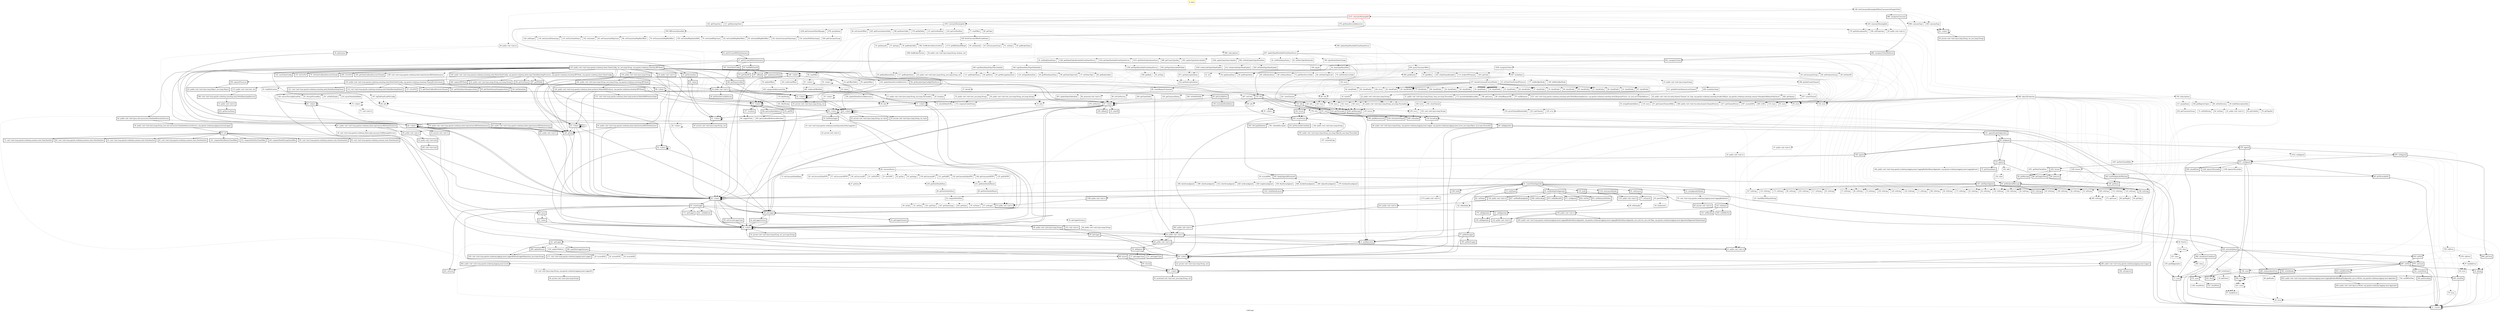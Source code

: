 digraph "CallGraph" {
    label="CallGraph";
node [shape=box];
"2: main" [color=gold] [style=bold]
"1215: consumerRunningInfo" [color=red] [style=bold]
"49: public void <init>()"
"148: testConsumerRunningInfoWhenConsumersIsEmptyOrNot"
"28: <clinit>" [style=bold]
"43: getOrCreateMQClientInstance" [style=bold]
"34: public void <init>()" [style=bold]
"39: getInstance" [style=bold]
"24: <clinit>" [style=bold]
"880: unregisterConsumer" [style=bold]
"162: getProperties"
"988: consumeType"
"349: consumeType"
"429: consumerRunningInfo"
"1055: consumerRunningInfo"
"49: <clinit>" [style=bold]
"34: private void <init>()" [style=bold]
"100: getLog" [style=bold]
"47: getOrCreateMQClientInstance" [style=bold]
"22: <clinit>" [style=bold]
"37: <clinit>" [style=bold]
"26: <clinit>" [style=bold]
"45: <clinit>" [style=bold]
"20: <clinit>" [style=bold]
"26: getNameServerAddresses" [style=bold]
"95: getLocalAddress" [style=bold]
"30: private void <init>(java.lang.String, int, java.lang.String)" [style=bold]
"20: <clinit>" [style=bold]
"579: getNameServerAddressList"
"211: getRemotingClient"
"23: getVersionDesc" [style=bold]
"886: unregisterClientWithLock" [style=bold]
"53: <clinit>" [style=bold]
"359: subscriptions"
"170: getSubscriptionSet"
"166: setProperties"
"29: public void <init>()"
"288: object2Properties"
"84: consumeStatus"
"60: getTopic"
"1238: getConsumerStatsManager"
"399: fillProcessQueueInfo"
"46: setCommitOffset"
"77: readOffset"
"96: readOffset"
"21: public void <init>()"
"425: getProcessQueueTable"
"978: groupName"
"998: subscriptions"
"186: getStatusTable"
"178: getMqTable"
"131: getCorePoolSize"
"142: getCorePoolSize"
"22: <clinit>"
"29: <clinit>" [style=bold]
"59: setCurrentLoggerType" [style=bold]
"83: createLogger" [style=bold]
"38: getLogger" [style=bold]
"118: info" [style=bold]
"89: info"
"136: warn"
"114: warn"
"125: public void <init>(org.apache.rocketmq.client.ClientConfig, int, java.lang.String, org.apache.rocketmq.remoting.RPCHook)" [style=bold]
"161: cloneClientConfig" [style=bold]
"65: buildMQClientId" [style=bold]
"22: private void <init>(java.lang.String, int)" [style=bold]
"29: <clinit>" [style=bold]
"40: parse" [style=bold]
"35: private void <init>(java.lang.String, int, byte)" [style=bold]
"95: error"
"154: error"
"138: normalizeHostAddress" [style=bold]
"41: <clinit>" [style=bold]
"40: values" [style=bold]
"85: warn"
"129: warn"
"903: unregisterClient" [style=bold]
"358: getLocalInetAddress" [style=bold]
"377: localhost" [style=bold]
"125: getPID" [style=bold]
"88: setSubVersion"
"317: groupName"
"256: getRegisterTopics"
"40: buildSubscriptionData"
"21: public void <init>()"
"100: toString"
"92: toString"
"148: toString" [style=bold]
"35: toString"
"107: toString"
"92: toString"
"70: toString"
"129: toString"
"120: toString"
"71: toString"
"175: toString"
"125: toString"
"108: toString"
"40: toString"
"100: toString"
"171: toString"
"45: toString"
"42: toString"
"132: toString"
"83: toString"
"57: toString"
"84: toString"
"530: toString"
"125: toString"
"249: toString"
"96: toString"
"209: toString"
"163: toString"
"117: toString"
"164: toString"
"44: toString"
"303: toString" [style=bold]
"64: toString"
"153: toString"
"155: toString"
"19: public void <init>()"
"239: getStatsDataInHour"
"73: setConsumeFailedMsgs"
"65: setConsumeFailedTPS"
"57: setConsumeOKTPS"
"49: setConsumeRT"
"41: setPullTPS"
"33: setPullRT"
"27: getSum"
"35: getTps"
"43: getAvgpt"
"152: getConsumeFailedTPS"
"148: getConsumeOKTPS"
"139: getConsumeRT"
"135: getPullTPS"
"131: getPullRT"
"142: setLastConsumeTimestamp"
"134: setLastPullTimestamp"
"126: setDroped"
"118: setLastLockTimestamp"
"110: setTryUnlockTimes"
"102: setLocked"
"94: setTransactionMsgCount"
"86: setTransactionMsgMaxOffset"
"78: setTransactionMsgMinOffset"
"150: setCachedMsgSizeInMiB"
"70: setCachedMsgCount"
"62: setCachedMsgMaxOffset"
"54: setCachedMsgMinOffset"
"78: <clinit>"
"59: updateOffset"
"228: fetchConsumeOffsetFromBroker"
"42: <clinit>"
"97: <clinit>"
"32: getOffsetTable"
"78: updateOffset"
"183: readLocalOffset"
"529: getConsumerGroup"
"234: getSubscriptionInner"
"18: private void <init>(java.lang.String, int)"
"26: public void <init>()" [style=bold]
"24: public void <init>()" [style=bold]
"221: setAdditivity" [style=bold]
"225: setLevel" [style=bold]
"61: addAppender" [style=bold]
"103: void <init>()" [style=bold]
"171: getLogger" [style=bold]
"47: <clinit>" [style=bold]
"68: toLevel" [style=bold]
"32: getLoggerInstance" [style=bold]
"36: getLoggerInstance"
"42: getLoggerFactory" [style=bold]
"226: format" [style=bold]
"187: info" [style=bold]
"216: getThrowable" [style=bold]
"208: getMessage" [style=bold]
"239: warn"
"130: info" [style=bold]
"99: info"
"42: public void <init>(java.util.concurrent.ScheduledExecutorService)" [style=bold]
"144: resetClientConfig" [style=bold]
"145: public void <init>(java.lang.String)" [style=bold]
"30: public void <init>(org.apache.rocketmq.client.impl.factory.MQClientInstance)" [style=bold]
"41: public void <init>(org.apache.rocketmq.client.impl.factory.MQClientInstance)" [style=bold]
"65: public void <init>(org.apache.rocketmq.client.impl.factory.MQClientInstance)" [style=bold]
"180: getNamesrvAddr" [style=bold]
"232: updateNameServerAddressList"
"184: public void <init>(org.apache.rocketmq.remoting.netty.NettyClientConfig, org.apache.rocketmq.client.impl.ClientRemotingProcessor, org.apache.rocketmq.remoting.RPCHook, org.apache.rocketmq.client.ClientConfig)" [style=bold]
"62: public void <init>(org.apache.rocketmq.client.impl.factory.MQClientInstance)" [style=bold]
"135: setUseTLS" [style=bold]
"79: setClientCallbackExecutorThreads" [style=bold]
"260: isUseTLS" [style=bold]
"196: getClientCallbackExecutorThreads" [style=bold]
"18: public void <init>()" [style=bold]
"106: void <init>(org.apache.rocketmq.client.impl.factory.MQClientInstance)"
"22: <clinit>" [style=bold]
"166: <clinit>" [style=bold]
"25: <clinit>" [style=bold]
"25: <clinit>" [style=bold]
"28: <clinit>" [style=bold]
"37: <clinit>" [style=bold]
"194: getSerializeTypeConfigInThisServer" [style=bold]
"49: <clinit>" [style=bold]
"87: getInstanceName" [style=bold]
"79: getClientIP" [style=bold]
"387: isBlank" [style=bold]
"35: private void <init>(java.lang.String, int, java.lang.String)" [style=bold]
"27: values" [style=bold]
"128: error"
"40: private void <init>(java.lang.String, int)" [style=bold]
"1038: unregisterClient"
"393: getLocalhostByNetworkInterface"
"64: suggestTodo"
"216: getConsumerGroup"
"92: getCodeSet"
"76: getTagsSet"
"72: setSubString"
"64: setTopic"
"41: public void <init>()"
"25: perm2String"
"56: getTopic"
"66: getMsgId"
"171: getCount"
"121: timeMillisToHumanString"
"19: public void <init>()"
"84: getStatsDataInHour"
"231: getStatsDataInMinute"
"18: values"
"424: compareAndIncreaseOnly"
"27: public void <init>(java.lang.String, java.lang.Throwable)"
"959: queryConsumerOffset"
"36: getBrokerAddr"
"1173: getMQClientAPIImpl"
"59: setQueueId"
"43: setConsumerGroup"
"51: setTopic"
"26: public void <init>()"
"992: findBrokerAddressInAdmin"
"508: updateTopicRouteInfoFromNameServer"
"45: getBrokerName"
"53: getQueueId"
"37: getTopic"
"206: readLocalOffsetBak"
"41: <clinit>"
"176: file2String"
"42: fromJson"
"21: public void <init>()" [style=bold]
"76: doRegister" [style=bold]
"122: public void <init>()" [style=bold]
"128: addAppender" [style=bold]
"24: public void <init>()" [style=bold]
"61: protected void <init>(int, java.lang.String, int)" [style=bold]
"95: toLevel" [style=bold]
"49: public void <init>(java.lang.String)" [style=bold]
"48: public void <init>(java.lang.String)"
"243: arrayFormat" [style=bold]
"26: <clinit>" [style=bold]
"144: isGreaterOrEqual" [style=bold]
"139: forcedLog" [style=bold]
"160: getEffectiveLevel" [style=bold]
"369: isDisabled" [style=bold]
"31: getRepository" [style=bold]
"36: public void <init>(java.lang.String, java.util.concurrent.ScheduledExecutorService, org.apache.rocketmq.logging.InternalLogger)" [style=bold]
"202: public void <init>(java.lang.String, java.lang.String, org.apache.rocketmq.remoting.RPCHook)" [style=bold]
"38: public void <init>()" [style=bold]
"34: void <init>(org.apache.rocketmq.client.impl.consumer.PullMessageService)"
"336: updateNameServerAddressList"
"32: <clinit>" [style=bold]
"559: registerProcessor" [style=bold]
"284: registerRPCHook" [style=bold]
"103: public void <init>(org.apache.rocketmq.remoting.netty.NettyClientConfig, org.apache.rocketmq.remoting.ChannelEventListener)" [style=bold]
"42: public void <init>(java.lang.String, java.lang.String)" [style=bold]
"236: getUnitName" [style=bold]
"71: <clinit>" [style=bold]
"59: <clinit>" [style=bold]
"87: getWSAddr" [style=bold]
"22: public void <init>()" [style=bold]
"32: <clinit>" [style=bold]
"18: private void <init>(java.lang.String, int)" [style=bold]
"20: <clinit>" [style=bold]
"199: isBlank" [style=bold]
"19: valueOf" [style=bold]
"36: public void <init>(int, java.lang.String, java.lang.String)"
"498: getRemark"
"443: getCode"
"367: invokeSync"
"54: setConsumerGroup"
"46: setProducerGroup"
"38: setClientID"
"24: public void <init>()"
"88: createRequestCommand"
"42: isReadable"
"46: isWriteable"
"50: isInherited"
"52: computeStatsData"
"80: getStatsDataInMinute"
"72: attachDefaultURL"
"35: getOffset"
"237: decodeCommandCustomHeader"
"252: isVipChannelEnabled"
"113: brokerVIPChannel"
"29: public void <init>(java.lang.String, boolean, int)"
"1066: findBrokerVersion"
"607: updateTopicRouteInfoFromNameServer"
"181: file2String"
"37: getLoggerType" [style=bold]
"31: getLoggerType" [style=bold]
"48: finalize"
"49: getLogger" [style=bold]
"234: getThrowableCandidate" [style=bold]
"185: public void <init>(java.lang.String, java.lang.Object[], java.lang.Throwable)" [style=bold]
"182: public void <init>(java.lang.String)"
"292: isEscapeDelimeter" [style=bold]
"301: isDoubleEscaped"
"305: deeplyAppendParameter" [style=bold]
"286: public void <init>(org.apache.rocketmq.logging.inner.Logger)" [style=bold]
"462: public void <init>(org.apache.rocketmq.logging.inner.Level)" [style=bold]
"46: public void <init>(java.lang.String, org.apache.rocketmq.logging.inner.Logger, org.apache.rocketmq.logging.inner.Level, java.lang.Object, java.lang.Throwable)" [style=bold]
"68: callAppenders" [style=bold]
"45: init" [style=bold]
"120: public void <init>(org.apache.rocketmq.client.producer.DefaultMQProducer, org.apache.rocketmq.remoting.RPCHook)" [style=bold]
"96: <clinit>" [style=bold]
"35: public void <init>(int)" [style=bold]
"124: info"
"94: info"
"22: public void <init>(java.lang.Object, java.lang.Object)" [style=bold]
"70: info"
"84: info"
"121: void <init>(org.apache.rocketmq.remoting.netty.NettyRemotingClient)" [style=bold]
"112: void <init>(org.apache.rocketmq.remoting.netty.NettyRemotingClient)" [style=bold]
"115: public void <init>(int, int)" [style=bold]
"131: isUseTLS" [style=bold]
"75: getClientCallbackExecutorThreads" [style=bold]
"91: getClientAsyncSemaphoreValue" [style=bold]
"59: getClientOnewaySemaphoreValue" [style=bold]
"75: <clinit>"
"144: initValueIndex" [style=bold]
"91: buildSslContext"
"28: <clinit>" [style=bold]
"33: initNettyLogger" [style=bold]
"25: private void <init>(java.lang.String, int, byte)" [style=bold]
"372: responseCode2String"
"22: public void <init>(java.lang.String)"
"148: warn"
"124: warn"
"43: isClientCloseSocketIfTimeout"
"23: public void <init>(java.lang.String)"
"241: closeChannel"
"177: doAfterRpcHooks"
"409: invokeSyncImpl"
"169: doBeforeRpcHooks"
"398: getAndCreateChannel"
"35: <clinit>"
"154: parseChannelRemoteAddr"
"447: setCode"
"84: protected void <init>()"
"96: setCmdVersion"
"55: setTimes"
"47: setAvgpt"
"39: setTps"
"31: setSum"
"251: getTimes"
"247: getTimestamp"
"255: getValue"
"36: checkFields"
"29: checkFields"
"73: checkFields"
"36: checkFields"
"68: checkFields"
"38: checkFields"
"56: checkFields"
"29: checkFields"
"34: checkFields"
"34: checkFields"
"29: checkFields"
"32: checkFields"
"33: checkFields"
"28: checkFields"
"37: checkFields"
"35: checkFields"
"60: checkFields"
"30: checkFields"
"31: checkFields"
"38: checkFields"
"34: checkFields"
"29: checkFields"
"34: checkFields"
"29: checkFields"
"34: checkFields"
"56: checkFields"
"30: checkFields"
"33: checkFields"
"47: checkFields"
"29: checkFields"
"31: checkFields"
"31: checkFields"
"94: checkFields"
"41: checkFields"
"32: checkFields"
"47: checkFields"
"32: checkFields"
"32: checkFields"
"36: checkFields"
"32: checkFields"
"29: checkFields"
"31: checkFields"
"29: checkFields"
"37: checkFields"
"29: checkFields"
"47: checkFields"
"31: checkFields"
"36: checkFields"
"52: checkFields"
"32: checkFields"
"32: checkFields"
"37: checkFields"
"40: checkFields"
"37: checkFields"
"32: checkFields"
"32: checkFields"
"29: checkFields"
"34: checkFields"
"30: checkFields"
"160: error"
"144: error"
"22: public void <init>(java.lang.String)"
"316: getCanonicalName"
"306: isFieldNullable"
"294: getClazzFields"
"1028: updateTopicSubscribeInfo"
"402: updateTopicSubscribeInfo"
"403: updateTopicPublishInfo"
"65: setHaveTopicRouterInfo"
"60: getBrokerAddrs"
"117: getBrokerName"
"802: isNeedUpdateTopicRouteInfo"
"789: topicRouteDataIsChange"
"1354: getTopicRouteInfoFromNameServer"
"42: setWriteQueueNums"
"34: setReadQueueNums"
"30: getReadQueueNums"
"64: getBrokerDatas"
"34: cloneTopicRouteData"
"56: getQueueDatas"
"1348: getDefaultTopicRouteInfoFromNameServer"
"1033: getDefaultTopicQueueNums"
"988: getCreateTopicKey"
"160: topicRouteData2TopicPublishInfo"
"209: topicRouteData2TopicSubscribeInfo"
"21: <clinit>" [style=bold]
"505: close"
"116: close"
"231: close"
"56: error"
"34: debug" [style=bold]
"321: getLogger" [style=bold]
"197: trimmedCopy"
"335: safeObjectAppend" [style=bold]
"370: booleanArrayAppend"
"384: byteArrayAppend"
"398: charArrayAppend"
"412: shortArrayAppend"
"426: intArrayAppend"
"440: longArrayAppend"
"454: floatArrayAppend"
"468: doubleArrayAppend"
"346: objectArrayAppend"
"309: setLogLevel" [style=bold]
"24: void <init>(java.lang.String, org.apache.rocketmq.logging.inner.Logger$1)"
"292: emitNoAppenderWarning" [style=bold]
"141: appendLoopOnAppenders" [style=bold]
"95: void <init>(org.apache.rocketmq.common.stats.StatsItemSet)" [style=bold]
"85: void <init>(org.apache.rocketmq.common.stats.StatsItemSet)" [style=bold]
"75: void <init>(org.apache.rocketmq.common.stats.StatsItemSet)" [style=bold]
"65: void <init>(org.apache.rocketmq.common.stats.StatsItemSet)" [style=bold]
"55: void <init>(org.apache.rocketmq.common.stats.StatsItemSet)" [style=bold]
"45: void <init>(org.apache.rocketmq.common.stats.StatsItemSet)" [style=bold]
"141: computeNextMinutesTimeMillis" [style=bold]
"153: computeNextHourTimeMillis" [style=bold]
"129: computeNextMorningTimeMillis" [style=bold]
"131: void <init>(org.apache.rocketmq.client.impl.producer.DefaultMQProducerImpl)" [style=bold]
"24: public void <init>()" [style=bold]
"25: <clinit>" [style=bold]
"165: void <init>(int)" [style=bold]
"230: format"
"178: info"
"566: void <init>(org.apache.rocketmq.remoting.netty.NettyRemotingAbstract)" [style=bold]
"77: void <init>()"
"81: decryptPrivateKey"
"160: extractTlsConfigFromFile"
"197: logTheFinalUsedTlsConfig"
"231: isNullOrEmpty"
"214: parseClientAuthMode"
"43: void <init>(org.apache.rocketmq.remoting.netty.NettyLogger$1)"
"26: public void <init>(java.lang.String, java.lang.Throwable)"
"22: public void <init>(java.lang.String)"
"597: access$300"
"192: closeChannel"
"26: public void <init>(java.lang.String, java.lang.Throwable)"
"31: public void <init>(java.lang.String, long, java.lang.Throwable)"
"100: getCause"
"84: isSendRequestOK"
"70: waitResponse"
"415: void <init>(org.apache.rocketmq.remoting.netty.NettyRemotingAbstract, org.apache.rocketmq.remoting.netty.ResponseFuture, int, java.net.SocketAddress)"
"42: public void <init>(io.netty.channel.Channel, int, long, org.apache.rocketmq.remoting.InvokeCallback, org.apache.rocketmq.remoting.common.SemaphoreReleaseOnlyOnce)"
"482: getOpaque"
"173: parseSocketAddressAddr"
"605: isOK"
"457: createChannel"
"411: getAndCreateNameserverChannel"
"478: setVersion"
"19: <clinit>"
"26: public void <init>(java.lang.String, java.lang.Throwable)"
"18: valueOf"
"26: public void <init>(java.lang.String, java.lang.Throwable)"
"871: getSubscriptionInner"
"429: getTopicSubscribeInfoTable"
"1038: isSubscribeTopicNeedUpdate"
"412: isSubscribeTopicNeedUpdate"
"283: isPublishTopicNeedUpdate"
"100: equals"
"1359: getTopicRouteInfoFromNameServer"
"27: public void <init>()"
"72: getFilterServerTable"
"84: setOrderTopicConf"
"76: setFilterServerTable"
"68: setBrokerDatas"
"60: setQueueDatas"
"30: public void <init>(java.lang.String, java.lang.String, int)"
"111: getBrokerName"
"38: getWriteQueueNums"
"46: getPerm"
"80: getOrderTopicConf"
"37: setOrderTopic"
"45: getMessageQueueList"
"116: setTopicRouteData"
"25: public void <init>()"
"580: writeFooter"
"728: reset" [style=bold]
"575: reset" [style=bold]
"155: getAllAppenders"
"434: void <init>(org.apache.rocketmq.logging.inner.Logger$DefaultLoggerRepository, java.lang.String)" [style=bold]
"389: updateParents" [style=bold]
"418: updateChildren"
"346: makeNewLoggerInstance" [style=bold]
"44: private void <init>(java.lang.String)" [style=bold]
"169: getName" [style=bold]
"71: warn" [style=bold]
"69: doAppend" [style=bold]
"26: public void <init>()" [style=bold]
"33: public void <init>()" [style=bold]
"43: private void <init>()"
"613: getChannel"
"193: void <init>(java.lang.String)"
"142: warn"
"119: warn"
"67: getConnectTimeoutMillis"
"600: public void <init>(io.netty.channel.ChannelFuture)"
"617: getChannelFuture"
"54: string2SocketAddress"
"18: private void <init>(java.lang.String, int)"
"41: ok"
"33: public void <init>(int, java.lang.String)"
"506: getBody"
"39: setTopic"
"26: public void <init>()"
"37: decode"
"21: public void <init>()" [style=bold]
"32: getFooter"
"443: flush" [style=bold]
"858: write" [style=bold]
"431: write"
"650: closeFile" [style=bold]
"1146: closeWriter"
"514: closeWriter" [style=bold]
"271: void <init>(org.apache.rocketmq.logging.inner.Logger)" [style=bold]
"24: access$100"
"24: access$202"
"24: access$200"
"176: append" [style=bold]
"108: append" [style=bold]
"479: append" [style=bold]
"49: error"
"616: getServiceName" [style=bold]
"22: <clinit>" [style=bold]
"87: handleError"
"332: add"
"326: public void <init>(org.apache.rocketmq.logging.inner.LoggingBuilder$AsyncAppender, org.apache.rocketmq.logging.inner.LoggingEvent)"
"86: getLoggerName" [style=bold]
"64: getRenderedMessage" [style=bold]
"75: getThreadName" [style=bold]
"30: access$000"
"486: checkEntryConditions" [style=bold]
"839: subAppend" [style=bold]
"1012: subAppend"
"557: subAppend" [style=bold]
"82: getLevel" [style=bold]
"152: toInt"
"61: createClientAppender" [style=bold]
"97: handleError"
"866: getCount" [style=bold]
"759: rollOver"
"978: rollOver"
"1047: getNextCheckMillis"
"1180: format"
"599: shouldFlush" [style=bold]
"90: getThrowableStr" [style=bold]
"1226: ignoresThrowable" [style=bold]
"1190: ignoresThrowable"
"1202: format" [style=bold]
"130: build" [style=bold]
"65: withLayout" [style=bold]
"70: withName" [style=bold]
"122: withAsync" [style=bold]
"95: withRollingFileAppender" [style=bold]
"1168: build" [style=bold]
"1163: withDefaultLayout" [style=bold]
"49: <clinit>" [style=bold]
"1150: newLayoutBuilder" [style=bold]
"52: newAppenderBuilder" [style=bold]
"57: getRootLogger" [style=bold]
"819: setFile" [style=bold]
"687: setFile" [style=bold]
"1051: getNextCheckDate"
"79: warn"
"56: getMessage" [style=bold]
"170: addAppender" [style=bold]
"77: setLayout" [style=bold]
"81: setName" [style=bold]
"158: public void <init>()" [style=bold]
"295: setBufferSize" [style=bold]
"310: setBlocking" [style=bold]
"636: activateOptions" [style=bold]
"827: setMaxBackupIndex" [style=bold]
"831: setMaximumFileSize" [style=bold]
"466: setImmediateFlush" [style=bold]
"546: setEncoding" [style=bold]
"675: setBufferedIO" [style=bold]
"671: setAppend" [style=bold]
"624: setFile" [style=bold]
"744: public void <init>()" [style=bold]
"1175: public void <init>()"
"1198: public void <init>()" [style=bold]
"1153: public void <init>()" [style=bold]
"55: void <init>(org.apache.rocketmq.logging.inner.LoggingBuilder$1)"
"365: getRootLogger" [style=bold]
"870: setCount" [style=bold]
"590: writeHeader" [style=bold]
"835: setQWForFiles" [style=bold]
"724: setQWForFiles"
"524: createWriter" [style=bold]
"365: public void <init>(org.apache.rocketmq.logging.inner.LoggingBuilder$AsyncAppender, org.apache.rocketmq.logging.inner.LoggingBuilder$AsyncAppender, java.util.List, java.util.Map, org.apache.rocketmq.logging.inner.Appender$AppenderPipelineImpl)" [style=bold]
"614: public void <init>()" [style=bold]
"19: public void <init>()" [style=bold]
"60: private void <init>()" [style=bold]
"28: getHeader"
"852: public void <init>(org.apache.rocketmq.logging.inner.LoggingBuilder$RollingFileAppender, java.io.Writer, org.apache.rocketmq.logging.inner.Appender)" [style=bold]
"426: public void <init>(java.io.Writer, org.apache.rocketmq.logging.inner.Appender)" [style=bold]
"542: getEncoding" [style=bold]
"461: public void <init>()" [style=bold]
"2: main"->"49: public void <init>()" [style=dotted];

"2: main"->"148: testConsumerRunningInfoWhenConsumersIsEmptyOrNot" [style=dotted];

"49: public void <init>()"->"28: <clinit>" [style=dotted];

"49: public void <init>()"->"43: getOrCreateMQClientInstance" [style=dotted];

"49: public void <init>()"->"34: public void <init>()" [style=dotted];

"49: public void <init>()"->"39: getInstance" [style=dotted];

"148: testConsumerRunningInfoWhenConsumersIsEmptyOrNot"->"24: <clinit>" [style=dotted];

"148: testConsumerRunningInfoWhenConsumersIsEmptyOrNot"->"1215: consumerRunningInfo" [style=dotted];

"148: testConsumerRunningInfoWhenConsumersIsEmptyOrNot"->"880: unregisterConsumer" [style=dotted];

"148: testConsumerRunningInfoWhenConsumersIsEmptyOrNot"->"162: getProperties" [style=dotted];

"148: testConsumerRunningInfoWhenConsumersIsEmptyOrNot"->"988: consumeType" [style=dotted];

"148: testConsumerRunningInfoWhenConsumersIsEmptyOrNot"->"349: consumeType" [style=dotted];

"148: testConsumerRunningInfoWhenConsumersIsEmptyOrNot"->"429: consumerRunningInfo" [style=dotted];

"148: testConsumerRunningInfoWhenConsumersIsEmptyOrNot"->"1055: consumerRunningInfo" [style=dotted];

"28: <clinit>"->"49: <clinit>";

"28: <clinit>"->"34: private void <init>()";

"28: <clinit>"->"28: <clinit>";

"28: <clinit>"->"100: getLog";

"43: getOrCreateMQClientInstance"->"47: getOrCreateMQClientInstance";

"34: public void <init>()"->"22: <clinit>";

"34: public void <init>()"->"37: <clinit>";

"34: public void <init>()"->"26: <clinit>";

"34: public void <init>()"->"45: <clinit>";

"34: public void <init>()"->"20: <clinit>";

"34: public void <init>()"->"26: getNameServerAddresses";

"34: public void <init>()"->"95: getLocalAddress";

"39: getInstance"->"28: <clinit>";

"24: <clinit>"->"24: <clinit>";

"24: <clinit>"->"30: private void <init>(java.lang.String, int, java.lang.String)";

"1215: consumerRunningInfo"->"20: <clinit>";

"1215: consumerRunningInfo"->"162: getProperties" [style=dotted];

"1215: consumerRunningInfo"->"579: getNameServerAddressList" [style=dotted];

"1215: consumerRunningInfo"->"211: getRemotingClient" [style=dotted];

"1215: consumerRunningInfo"->"988: consumeType" [style=dotted];

"1215: consumerRunningInfo"->"349: consumeType" [style=dotted];

"1215: consumerRunningInfo"->"1055: consumerRunningInfo" [style=dotted];

"1215: consumerRunningInfo"->"429: consumerRunningInfo" [style=dotted];

"1215: consumerRunningInfo"->"23: getVersionDesc";

"880: unregisterConsumer"->"886: unregisterClientWithLock";

"988: consumeType"->"24: <clinit>" [style=dotted];

"349: consumeType"->"24: <clinit>" [style=dotted];

"429: consumerRunningInfo"->"53: <clinit>" [style=dotted];

"429: consumerRunningInfo"->"359: subscriptions" [style=dotted];

"429: consumerRunningInfo"->"170: getSubscriptionSet" [style=dotted];

"429: consumerRunningInfo"->"166: setProperties" [style=dotted];

"429: consumerRunningInfo"->"29: public void <init>()" [style=dotted];

"429: consumerRunningInfo"->"288: object2Properties" [style=dotted];

"1055: consumerRunningInfo"->"53: <clinit>" [style=dotted];

"1055: consumerRunningInfo"->"84: consumeStatus" [style=dotted];

"1055: consumerRunningInfo"->"60: getTopic" [style=dotted];

"1055: consumerRunningInfo"->"1238: getConsumerStatsManager" [style=dotted];

"1055: consumerRunningInfo"->"399: fillProcessQueueInfo" [style=dotted];

"1055: consumerRunningInfo"->"46: setCommitOffset" [style=dotted];

"1055: consumerRunningInfo"->"77: readOffset" [style=dotted];

"1055: consumerRunningInfo"->"96: readOffset" [style=dotted];

"1055: consumerRunningInfo"->"21: public void <init>()" [style=dotted];

"1055: consumerRunningInfo"->"425: getProcessQueueTable" [style=dotted];

"1055: consumerRunningInfo"->"978: groupName" [style=dotted];

"1055: consumerRunningInfo"->"998: subscriptions" [style=dotted];

"1055: consumerRunningInfo"->"186: getStatusTable" [style=dotted];

"1055: consumerRunningInfo"->"178: getMqTable" [style=dotted];

"1055: consumerRunningInfo"->"170: getSubscriptionSet" [style=dotted];

"1055: consumerRunningInfo"->"166: setProperties" [style=dotted];

"1055: consumerRunningInfo"->"131: getCorePoolSize" [style=dotted];

"1055: consumerRunningInfo"->"142: getCorePoolSize" [style=dotted];

"1055: consumerRunningInfo"->"29: public void <init>()" [style=dotted];

"1055: consumerRunningInfo"->"22: <clinit>" [style=dotted];

"1055: consumerRunningInfo"->"288: object2Properties" [style=dotted];

"49: <clinit>"->"49: <clinit>";

"49: <clinit>"->"29: <clinit>";

"49: <clinit>"->"59: setCurrentLoggerType";

"49: <clinit>"->"83: createLogger";

"49: <clinit>"->"38: getLogger";

"100: getLog"->"49: <clinit>";

"47: getOrCreateMQClientInstance"->"28: <clinit>";

"47: getOrCreateMQClientInstance"->"118: info";

"47: getOrCreateMQClientInstance"->"89: info" [style=dotted];

"47: getOrCreateMQClientInstance"->"136: warn" [style=dotted];

"47: getOrCreateMQClientInstance"->"114: warn" [style=dotted];

"47: getOrCreateMQClientInstance"->"125: public void <init>(org.apache.rocketmq.client.ClientConfig, int, java.lang.String, org.apache.rocketmq.remoting.RPCHook)";

"47: getOrCreateMQClientInstance"->"161: cloneClientConfig";

"47: getOrCreateMQClientInstance"->"65: buildMQClientId";

"22: <clinit>"->"22: <clinit>";

"37: <clinit>"->"37: <clinit>";

"37: <clinit>"->"29: <clinit>";

"37: <clinit>"->"38: getLogger";

"26: <clinit>"->"26: <clinit>";

"26: <clinit>"->"22: private void <init>(java.lang.String, int)";

"45: <clinit>"->"45: <clinit>";

"45: <clinit>"->"29: <clinit>";

"45: <clinit>"->"40: parse";

"20: <clinit>"->"20: <clinit>";

"20: <clinit>"->"35: private void <init>(java.lang.String, int, byte)";

"95: getLocalAddress"->"95: error" [style=dotted];

"95: getLocalAddress"->"154: error" [style=dotted];

"95: getLocalAddress"->"37: <clinit>";

"95: getLocalAddress"->"138: normalizeHostAddress";

"20: <clinit>"->"41: <clinit>";

"20: <clinit>"->"20: <clinit>";

"23: getVersionDesc"->"41: <clinit>";

"23: getVersionDesc"->"40: values";

"886: unregisterClientWithLock"->"85: warn" [style=dotted];

"886: unregisterClientWithLock"->"129: warn" [style=dotted];

"886: unregisterClientWithLock"->"136: warn" [style=dotted];

"886: unregisterClientWithLock"->"114: warn" [style=dotted];

"886: unregisterClientWithLock"->"95: error" [style=dotted];

"886: unregisterClientWithLock"->"154: error" [style=dotted];

"886: unregisterClientWithLock"->"903: unregisterClient";

"53: <clinit>"->"53: <clinit>";

"53: <clinit>"->"29: <clinit>";

"53: <clinit>"->"358: getLocalInetAddress";

"53: <clinit>"->"377: localhost";

"53: <clinit>"->"125: getPID";

"53: <clinit>"->"38: getLogger";

"359: subscriptions"->"88: setSubVersion" [style=dotted];

"359: subscriptions"->"95: error" [style=dotted];

"359: subscriptions"->"154: error" [style=dotted];

"359: subscriptions"->"317: groupName" [style=dotted];

"359: subscriptions"->"256: getRegisterTopics" [style=dotted];

"359: subscriptions"->"40: buildSubscriptionData" [style=dotted];

"29: public void <init>()"->"21: public void <init>()" [style=dotted];

"288: object2Properties"->"100: toString" [style=dotted];

"288: object2Properties"->"92: toString" [style=dotted];

"288: object2Properties"->"148: toString" [style=dotted];

"288: object2Properties"->"35: toString" [style=dotted];

"288: object2Properties"->"107: toString" [style=dotted];

"288: object2Properties"->"92: toString" [style=dotted];

"288: object2Properties"->"70: toString" [style=dotted];

"288: object2Properties"->"129: toString" [style=dotted];

"288: object2Properties"->"120: toString" [style=dotted];

"288: object2Properties"->"71: toString" [style=dotted];

"288: object2Properties"->"175: toString" [style=dotted];

"288: object2Properties"->"125: toString" [style=dotted];

"288: object2Properties"->"108: toString" [style=dotted];

"288: object2Properties"->"40: toString" [style=dotted];

"288: object2Properties"->"100: toString" [style=dotted];

"288: object2Properties"->"171: toString" [style=dotted];

"288: object2Properties"->"45: toString" [style=dotted];

"288: object2Properties"->"42: toString" [style=dotted];

"288: object2Properties"->"132: toString" [style=dotted];

"288: object2Properties"->"83: toString" [style=dotted];

"288: object2Properties"->"57: toString" [style=dotted];

"288: object2Properties"->"84: toString" [style=dotted];

"288: object2Properties"->"530: toString" [style=dotted];

"288: object2Properties"->"125: toString" [style=dotted];

"288: object2Properties"->"249: toString" [style=dotted];

"288: object2Properties"->"96: toString" [style=dotted];

"288: object2Properties"->"209: toString" [style=dotted];

"288: object2Properties"->"163: toString" [style=dotted];

"288: object2Properties"->"117: toString" [style=dotted];

"288: object2Properties"->"164: toString" [style=dotted];

"288: object2Properties"->"44: toString" [style=dotted];

"288: object2Properties"->"303: toString" [style=dotted];

"288: object2Properties"->"64: toString" [style=dotted];

"288: object2Properties"->"153: toString" [style=dotted];

"288: object2Properties"->"155: toString" [style=dotted];

"288: object2Properties"->"95: error" [style=dotted];

"288: object2Properties"->"154: error" [style=dotted];

"288: object2Properties"->"53: <clinit>" [style=dotted];

"84: consumeStatus"->"19: public void <init>()" [style=dotted];

"84: consumeStatus"->"239: getStatsDataInHour" [style=dotted];

"84: consumeStatus"->"73: setConsumeFailedMsgs" [style=dotted];

"84: consumeStatus"->"65: setConsumeFailedTPS" [style=dotted];

"84: consumeStatus"->"57: setConsumeOKTPS" [style=dotted];

"84: consumeStatus"->"49: setConsumeRT" [style=dotted];

"84: consumeStatus"->"41: setPullTPS" [style=dotted];

"84: consumeStatus"->"33: setPullRT" [style=dotted];

"84: consumeStatus"->"27: getSum" [style=dotted];

"84: consumeStatus"->"35: getTps" [style=dotted];

"84: consumeStatus"->"43: getAvgpt" [style=dotted];

"84: consumeStatus"->"152: getConsumeFailedTPS" [style=dotted];

"84: consumeStatus"->"148: getConsumeOKTPS" [style=dotted];

"84: consumeStatus"->"139: getConsumeRT" [style=dotted];

"84: consumeStatus"->"135: getPullTPS" [style=dotted];

"84: consumeStatus"->"131: getPullRT" [style=dotted];

"399: fillProcessQueueInfo"->"142: setLastConsumeTimestamp" [style=dotted];

"399: fillProcessQueueInfo"->"134: setLastPullTimestamp" [style=dotted];

"399: fillProcessQueueInfo"->"126: setDroped" [style=dotted];

"399: fillProcessQueueInfo"->"118: setLastLockTimestamp" [style=dotted];

"399: fillProcessQueueInfo"->"110: setTryUnlockTimes" [style=dotted];

"399: fillProcessQueueInfo"->"102: setLocked" [style=dotted];

"399: fillProcessQueueInfo"->"94: setTransactionMsgCount" [style=dotted];

"399: fillProcessQueueInfo"->"86: setTransactionMsgMaxOffset" [style=dotted];

"399: fillProcessQueueInfo"->"78: setTransactionMsgMinOffset" [style=dotted];

"399: fillProcessQueueInfo"->"150: setCachedMsgSizeInMiB" [style=dotted];

"399: fillProcessQueueInfo"->"70: setCachedMsgCount" [style=dotted];

"399: fillProcessQueueInfo"->"62: setCachedMsgMaxOffset" [style=dotted];

"399: fillProcessQueueInfo"->"54: setCachedMsgMinOffset" [style=dotted];

"77: readOffset"->"78: <clinit>" [style=dotted];

"77: readOffset"->"85: warn" [style=dotted];

"77: readOffset"->"129: warn" [style=dotted];

"77: readOffset"->"59: updateOffset" [style=dotted];

"77: readOffset"->"228: fetchConsumeOffsetFromBroker" [style=dotted];

"77: readOffset"->"22: <clinit>" [style=dotted];

"77: readOffset"->"42: <clinit>" [style=dotted];

"96: readOffset"->"97: <clinit>" [style=dotted];

"96: readOffset"->"32: getOffsetTable" [style=dotted];

"96: readOffset"->"78: updateOffset" [style=dotted];

"96: readOffset"->"183: readLocalOffset" [style=dotted];

"96: readOffset"->"22: <clinit>" [style=dotted];

"978: groupName"->"529: getConsumerGroup" [style=dotted];

"998: subscriptions"->"234: getSubscriptionInner" [style=dotted];

"22: <clinit>"->"22: <clinit>" [style=dotted];

"22: <clinit>"->"18: private void <init>(java.lang.String, int)" [style=dotted];

"29: <clinit>"->"29: <clinit>";

"29: <clinit>"->"26: public void <init>()";

"29: <clinit>"->"24: public void <init>()";

"59: setCurrentLoggerType"->"29: <clinit>";

"83: createLogger"->"221: setAdditivity";

"83: createLogger"->"225: setLevel";

"83: createLogger"->"61: addAppender";

"83: createLogger"->"103: void <init>()";

"83: createLogger"->"171: getLogger";

"83: createLogger"->"29: <clinit>";

"83: createLogger"->"47: <clinit>";

"83: createLogger"->"38: getLogger";

"83: createLogger"->"68: toLevel";

"38: getLogger"->"29: <clinit>";

"38: getLogger"->"32: getLoggerInstance";

"38: getLogger"->"36: getLoggerInstance" [style=dotted];

"38: getLogger"->"42: getLoggerFactory";

"118: info"->"226: format";

"118: info"->"187: info";

"118: info"->"216: getThrowable";

"118: info"->"208: getMessage";

"136: warn"->"226: format" [style=dotted];

"136: warn"->"239: warn" [style=dotted];

"136: warn"->"216: getThrowable" [style=dotted];

"136: warn"->"208: getMessage" [style=dotted];

"125: public void <init>(org.apache.rocketmq.client.ClientConfig, int, java.lang.String, org.apache.rocketmq.remoting.RPCHook)"->"49: <clinit>";

"125: public void <init>(org.apache.rocketmq.client.ClientConfig, int, java.lang.String, org.apache.rocketmq.remoting.RPCHook)"->"130: info";

"125: public void <init>(org.apache.rocketmq.client.ClientConfig, int, java.lang.String, org.apache.rocketmq.remoting.RPCHook)"->"99: info" [style=dotted];

"125: public void <init>(org.apache.rocketmq.client.ClientConfig, int, java.lang.String, org.apache.rocketmq.remoting.RPCHook)"->"42: public void <init>(java.util.concurrent.ScheduledExecutorService)";

"125: public void <init>(org.apache.rocketmq.client.ClientConfig, int, java.lang.String, org.apache.rocketmq.remoting.RPCHook)"->"144: resetClientConfig";

"125: public void <init>(org.apache.rocketmq.client.ClientConfig, int, java.lang.String, org.apache.rocketmq.remoting.RPCHook)"->"145: public void <init>(java.lang.String)";

"125: public void <init>(org.apache.rocketmq.client.ClientConfig, int, java.lang.String, org.apache.rocketmq.remoting.RPCHook)"->"30: public void <init>(org.apache.rocketmq.client.impl.factory.MQClientInstance)";

"125: public void <init>(org.apache.rocketmq.client.ClientConfig, int, java.lang.String, org.apache.rocketmq.remoting.RPCHook)"->"41: public void <init>(org.apache.rocketmq.client.impl.factory.MQClientInstance)";

"125: public void <init>(org.apache.rocketmq.client.ClientConfig, int, java.lang.String, org.apache.rocketmq.remoting.RPCHook)"->"65: public void <init>(org.apache.rocketmq.client.impl.factory.MQClientInstance)";

"125: public void <init>(org.apache.rocketmq.client.ClientConfig, int, java.lang.String, org.apache.rocketmq.remoting.RPCHook)"->"118: info";

"125: public void <init>(org.apache.rocketmq.client.ClientConfig, int, java.lang.String, org.apache.rocketmq.remoting.RPCHook)"->"89: info" [style=dotted];

"125: public void <init>(org.apache.rocketmq.client.ClientConfig, int, java.lang.String, org.apache.rocketmq.remoting.RPCHook)"->"180: getNamesrvAddr";

"125: public void <init>(org.apache.rocketmq.client.ClientConfig, int, java.lang.String, org.apache.rocketmq.remoting.RPCHook)"->"232: updateNameServerAddressList" [style=dotted];

"125: public void <init>(org.apache.rocketmq.client.ClientConfig, int, java.lang.String, org.apache.rocketmq.remoting.RPCHook)"->"184: public void <init>(org.apache.rocketmq.remoting.netty.NettyClientConfig, org.apache.rocketmq.client.impl.ClientRemotingProcessor, org.apache.rocketmq.remoting.RPCHook, org.apache.rocketmq.client.ClientConfig)";

"125: public void <init>(org.apache.rocketmq.client.ClientConfig, int, java.lang.String, org.apache.rocketmq.remoting.RPCHook)"->"62: public void <init>(org.apache.rocketmq.client.impl.factory.MQClientInstance)";

"125: public void <init>(org.apache.rocketmq.client.ClientConfig, int, java.lang.String, org.apache.rocketmq.remoting.RPCHook)"->"135: setUseTLS";

"125: public void <init>(org.apache.rocketmq.client.ClientConfig, int, java.lang.String, org.apache.rocketmq.remoting.RPCHook)"->"79: setClientCallbackExecutorThreads";

"125: public void <init>(org.apache.rocketmq.client.ClientConfig, int, java.lang.String, org.apache.rocketmq.remoting.RPCHook)"->"260: isUseTLS";

"125: public void <init>(org.apache.rocketmq.client.ClientConfig, int, java.lang.String, org.apache.rocketmq.remoting.RPCHook)"->"196: getClientCallbackExecutorThreads";

"125: public void <init>(org.apache.rocketmq.client.ClientConfig, int, java.lang.String, org.apache.rocketmq.remoting.RPCHook)"->"18: public void <init>()";

"125: public void <init>(org.apache.rocketmq.client.ClientConfig, int, java.lang.String, org.apache.rocketmq.remoting.RPCHook)"->"106: void <init>(org.apache.rocketmq.client.impl.factory.MQClientInstance)" [style=dotted];

"125: public void <init>(org.apache.rocketmq.client.ClientConfig, int, java.lang.String, org.apache.rocketmq.remoting.RPCHook)"->"22: <clinit>";

"125: public void <init>(org.apache.rocketmq.client.ClientConfig, int, java.lang.String, org.apache.rocketmq.remoting.RPCHook)"->"166: <clinit>";

"125: public void <init>(org.apache.rocketmq.client.ClientConfig, int, java.lang.String, org.apache.rocketmq.remoting.RPCHook)"->"25: <clinit>";

"125: public void <init>(org.apache.rocketmq.client.ClientConfig, int, java.lang.String, org.apache.rocketmq.remoting.RPCHook)"->"25: <clinit>";

"125: public void <init>(org.apache.rocketmq.client.ClientConfig, int, java.lang.String, org.apache.rocketmq.remoting.RPCHook)"->"28: <clinit>";

"125: public void <init>(org.apache.rocketmq.client.ClientConfig, int, java.lang.String, org.apache.rocketmq.remoting.RPCHook)"->"20: <clinit>";

"125: public void <init>(org.apache.rocketmq.client.ClientConfig, int, java.lang.String, org.apache.rocketmq.remoting.RPCHook)"->"37: <clinit>";

"125: public void <init>(org.apache.rocketmq.client.ClientConfig, int, java.lang.String, org.apache.rocketmq.remoting.RPCHook)"->"100: getLog";

"125: public void <init>(org.apache.rocketmq.client.ClientConfig, int, java.lang.String, org.apache.rocketmq.remoting.RPCHook)"->"23: getVersionDesc";

"125: public void <init>(org.apache.rocketmq.client.ClientConfig, int, java.lang.String, org.apache.rocketmq.remoting.RPCHook)"->"194: getSerializeTypeConfigInThisServer";

"161: cloneClientConfig"->"34: public void <init>()";

"65: buildMQClientId"->"49: <clinit>";

"65: buildMQClientId"->"87: getInstanceName";

"65: buildMQClientId"->"79: getClientIP";

"65: buildMQClientId"->"387: isBlank";

"29: <clinit>"->"29: <clinit>";

"29: <clinit>"->"35: private void <init>(java.lang.String, int, java.lang.String)";

"40: parse"->"29: <clinit>";

"40: parse"->"27: values";

"95: error"->"128: error" [style=dotted];

"41: <clinit>"->"41: <clinit>";

"41: <clinit>"->"40: private void <init>(java.lang.String, int)";

"40: values"->"41: <clinit>";

"85: warn"->"239: warn" [style=dotted];

"903: unregisterClient"->"95: error" [style=dotted];

"903: unregisterClient"->"154: error" [style=dotted];

"903: unregisterClient"->"130: info";

"903: unregisterClient"->"99: info" [style=dotted];

"903: unregisterClient"->"1038: unregisterClient" [style=dotted];

"377: localhost"->"53: <clinit>";

"377: localhost"->"393: getLocalhostByNetworkInterface" [style=dotted];

"377: localhost"->"64: suggestTodo" [style=dotted];

"317: groupName"->"216: getConsumerGroup" [style=dotted];

"40: buildSubscriptionData"->"92: getCodeSet" [style=dotted];

"40: buildSubscriptionData"->"76: getTagsSet" [style=dotted];

"40: buildSubscriptionData"->"72: setSubString" [style=dotted];

"40: buildSubscriptionData"->"64: setTopic" [style=dotted];

"40: buildSubscriptionData"->"41: public void <init>()" [style=dotted];

"175: toString"->"25: perm2String" [style=dotted];

"125: toString"->"56: getTopic" [style=dotted];

"125: toString"->"66: getMsgId" [style=dotted];

"249: toString"->"209: toString" [style=dotted];

"153: toString"->"171: getCount" [style=dotted];

"155: toString"->"49: <clinit>" [style=dotted];

"155: toString"->"121: timeMillisToHumanString" [style=dotted];

"239: getStatsDataInHour"->"19: public void <init>()" [style=dotted];

"239: getStatsDataInHour"->"84: getStatsDataInHour" [style=dotted];

"152: getConsumeFailedTPS"->"231: getStatsDataInMinute" [style=dotted];

"148: getConsumeOKTPS"->"231: getStatsDataInMinute" [style=dotted];

"139: getConsumeRT"->"239: getStatsDataInHour" [style=dotted];

"139: getConsumeRT"->"27: getSum" [style=dotted];

"139: getConsumeRT"->"231: getStatsDataInMinute" [style=dotted];

"135: getPullTPS"->"231: getStatsDataInMinute" [style=dotted];

"131: getPullRT"->"231: getStatsDataInMinute" [style=dotted];

"78: <clinit>"->"22: <clinit>" [style=dotted];

"78: <clinit>"->"78: <clinit>" [style=dotted];

"78: <clinit>"->"18: values" [style=dotted];

"59: updateOffset"->"53: <clinit>" [style=dotted];

"59: updateOffset"->"424: compareAndIncreaseOnly" [style=dotted];

"228: fetchConsumeOffsetFromBroker"->"27: public void <init>(java.lang.String, java.lang.Throwable)" [style=dotted];

"228: fetchConsumeOffsetFromBroker"->"959: queryConsumerOffset" [style=dotted];

"228: fetchConsumeOffsetFromBroker"->"36: getBrokerAddr" [style=dotted];

"228: fetchConsumeOffsetFromBroker"->"1173: getMQClientAPIImpl" [style=dotted];

"228: fetchConsumeOffsetFromBroker"->"59: setQueueId" [style=dotted];

"228: fetchConsumeOffsetFromBroker"->"43: setConsumerGroup" [style=dotted];

"228: fetchConsumeOffsetFromBroker"->"51: setTopic" [style=dotted];

"228: fetchConsumeOffsetFromBroker"->"26: public void <init>()" [style=dotted];

"228: fetchConsumeOffsetFromBroker"->"992: findBrokerAddressInAdmin" [style=dotted];

"228: fetchConsumeOffsetFromBroker"->"508: updateTopicRouteInfoFromNameServer" [style=dotted];

"228: fetchConsumeOffsetFromBroker"->"45: getBrokerName" [style=dotted];

"228: fetchConsumeOffsetFromBroker"->"53: getQueueId" [style=dotted];

"228: fetchConsumeOffsetFromBroker"->"37: getTopic" [style=dotted];

"42: <clinit>"->"49: <clinit>" [style=dotted];

"42: <clinit>"->"42: <clinit>" [style=dotted];

"42: <clinit>"->"100: getLog" [style=dotted];

"97: <clinit>"->"22: <clinit>" [style=dotted];

"97: <clinit>"->"97: <clinit>" [style=dotted];

"97: <clinit>"->"18: values" [style=dotted];

"78: updateOffset"->"53: <clinit>" [style=dotted];

"78: updateOffset"->"424: compareAndIncreaseOnly" [style=dotted];

"183: readLocalOffset"->"53: <clinit>" [style=dotted];

"183: readLocalOffset"->"85: warn" [style=dotted];

"183: readLocalOffset"->"129: warn" [style=dotted];

"183: readLocalOffset"->"206: readLocalOffsetBak" [style=dotted];

"183: readLocalOffset"->"41: <clinit>" [style=dotted];

"183: readLocalOffset"->"176: file2String" [style=dotted];

"183: readLocalOffset"->"42: fromJson" [style=dotted];

"26: public void <init>()"->"21: public void <init>()";

"26: public void <init>()"->"76: doRegister";

"24: public void <init>()"->"76: doRegister";

"24: public void <init>()"->"21: public void <init>()";

"61: addAppender"->"122: public void <init>()";

"61: addAppender"->"128: addAppender";

"103: void <init>()"->"24: public void <init>()";

"47: <clinit>"->"47: <clinit>";

"47: <clinit>"->"61: protected void <init>(int, java.lang.String, int)";

"68: toLevel"->"47: <clinit>";

"68: toLevel"->"95: toLevel";

"32: getLoggerInstance"->"49: public void <init>(java.lang.String)";

"36: getLoggerInstance"->"48: public void <init>(java.lang.String)" [style=dotted];

"42: getLoggerFactory"->"29: <clinit>";

"226: format"->"243: arrayFormat";

"187: info"->"26: <clinit>";

"187: info"->"144: isGreaterOrEqual";

"187: info"->"139: forcedLog";

"187: info"->"160: getEffectiveLevel";

"187: info"->"369: isDisabled";

"187: info"->"47: <clinit>";

"187: info"->"31: getRepository";

"239: warn"->"26: <clinit>" [style=dotted];

"239: warn"->"144: isGreaterOrEqual" [style=dotted];

"239: warn"->"139: forcedLog" [style=dotted];

"239: warn"->"160: getEffectiveLevel" [style=dotted];

"239: warn"->"369: isDisabled" [style=dotted];

"239: warn"->"47: <clinit>" [style=dotted];

"239: warn"->"31: getRepository" [style=dotted];

"130: info"->"243: arrayFormat";

"130: info"->"187: info";

"130: info"->"216: getThrowable";

"130: info"->"208: getMessage";

"42: public void <init>(java.util.concurrent.ScheduledExecutorService)"->"28: <clinit>";

"42: public void <init>(java.util.concurrent.ScheduledExecutorService)"->"36: public void <init>(java.lang.String, java.util.concurrent.ScheduledExecutorService, org.apache.rocketmq.logging.InternalLogger)";

"145: public void <init>(java.lang.String)"->"202: public void <init>(java.lang.String, java.lang.String, org.apache.rocketmq.remoting.RPCHook)";

"30: public void <init>(org.apache.rocketmq.client.impl.factory.MQClientInstance)"->"49: <clinit>";

"30: public void <init>(org.apache.rocketmq.client.impl.factory.MQClientInstance)"->"38: public void <init>()";

"30: public void <init>(org.apache.rocketmq.client.impl.factory.MQClientInstance)"->"100: getLog";

"41: public void <init>(org.apache.rocketmq.client.impl.factory.MQClientInstance)"->"49: <clinit>";

"41: public void <init>(org.apache.rocketmq.client.impl.factory.MQClientInstance)"->"34: void <init>(org.apache.rocketmq.client.impl.consumer.PullMessageService)" [style=dotted];

"41: public void <init>(org.apache.rocketmq.client.impl.factory.MQClientInstance)"->"38: public void <init>()";

"41: public void <init>(org.apache.rocketmq.client.impl.factory.MQClientInstance)"->"100: getLog";

"65: public void <init>(org.apache.rocketmq.client.impl.factory.MQClientInstance)"->"49: <clinit>";

"65: public void <init>(org.apache.rocketmq.client.impl.factory.MQClientInstance)"->"100: getLog";

"180: getNamesrvAddr"->"22: <clinit>";

"232: updateNameServerAddressList"->"336: updateNameServerAddressList" [style=dotted];

"184: public void <init>(org.apache.rocketmq.remoting.netty.NettyClientConfig, org.apache.rocketmq.client.impl.ClientRemotingProcessor, org.apache.rocketmq.remoting.RPCHook, org.apache.rocketmq.client.ClientConfig)"->"32: <clinit>";

"184: public void <init>(org.apache.rocketmq.remoting.netty.NettyClientConfig, org.apache.rocketmq.client.impl.ClientRemotingProcessor, org.apache.rocketmq.remoting.RPCHook, org.apache.rocketmq.client.ClientConfig)"->"559: registerProcessor";

"184: public void <init>(org.apache.rocketmq.remoting.netty.NettyClientConfig, org.apache.rocketmq.client.impl.ClientRemotingProcessor, org.apache.rocketmq.remoting.RPCHook, org.apache.rocketmq.client.ClientConfig)"->"284: registerRPCHook";

"184: public void <init>(org.apache.rocketmq.remoting.netty.NettyClientConfig, org.apache.rocketmq.client.impl.ClientRemotingProcessor, org.apache.rocketmq.remoting.RPCHook, org.apache.rocketmq.client.ClientConfig)"->"103: public void <init>(org.apache.rocketmq.remoting.netty.NettyClientConfig, org.apache.rocketmq.remoting.ChannelEventListener)";

"184: public void <init>(org.apache.rocketmq.remoting.netty.NettyClientConfig, org.apache.rocketmq.client.impl.ClientRemotingProcessor, org.apache.rocketmq.remoting.RPCHook, org.apache.rocketmq.client.ClientConfig)"->"42: public void <init>(java.lang.String, java.lang.String)";

"184: public void <init>(org.apache.rocketmq.remoting.netty.NettyClientConfig, org.apache.rocketmq.client.impl.ClientRemotingProcessor, org.apache.rocketmq.remoting.RPCHook, org.apache.rocketmq.client.ClientConfig)"->"236: getUnitName";

"184: public void <init>(org.apache.rocketmq.remoting.netty.NettyClientConfig, org.apache.rocketmq.client.impl.ClientRemotingProcessor, org.apache.rocketmq.remoting.RPCHook, org.apache.rocketmq.client.ClientConfig)"->"53: <clinit>";

"184: public void <init>(org.apache.rocketmq.remoting.netty.NettyClientConfig, org.apache.rocketmq.client.impl.ClientRemotingProcessor, org.apache.rocketmq.remoting.RPCHook, org.apache.rocketmq.client.ClientConfig)"->"71: <clinit>";

"184: public void <init>(org.apache.rocketmq.remoting.netty.NettyClientConfig, org.apache.rocketmq.client.impl.ClientRemotingProcessor, org.apache.rocketmq.remoting.RPCHook, org.apache.rocketmq.client.ClientConfig)"->"59: <clinit>";

"184: public void <init>(org.apache.rocketmq.remoting.netty.NettyClientConfig, org.apache.rocketmq.client.impl.ClientRemotingProcessor, org.apache.rocketmq.remoting.RPCHook, org.apache.rocketmq.client.ClientConfig)"->"87: getWSAddr";

"62: public void <init>(org.apache.rocketmq.client.impl.factory.MQClientInstance)"->"49: <clinit>";

"62: public void <init>(org.apache.rocketmq.client.impl.factory.MQClientInstance)"->"22: public void <init>()";

"62: public void <init>(org.apache.rocketmq.client.impl.factory.MQClientInstance)"->"100: getLog";

"18: public void <init>()"->"32: <clinit>";

"22: <clinit>"->"22: <clinit>";

"22: <clinit>"->"18: private void <init>(java.lang.String, int)";

"166: <clinit>"->"166: <clinit>";

"166: <clinit>"->"49: <clinit>";

"166: <clinit>"->"20: <clinit>";

"166: <clinit>"->"100: getLog";

"25: <clinit>"->"25: <clinit>";

"25: <clinit>"->"25: <clinit>";

"25: <clinit>"->"29: <clinit>";

"25: <clinit>"->"25: <clinit>";

"25: <clinit>"->"38: getLogger";

"28: <clinit>"->"49: <clinit>";

"28: <clinit>"->"28: <clinit>";

"28: <clinit>"->"100: getLog";

"37: <clinit>"->"29: <clinit>";

"37: <clinit>"->"37: <clinit>";

"37: <clinit>"->"20: <clinit>";

"37: <clinit>"->"38: getLogger";

"37: <clinit>"->"199: isBlank";

"37: <clinit>"->"19: valueOf";

"194: getSerializeTypeConfigInThisServer"->"37: <clinit>";

"49: <clinit>"->"29: <clinit>";

"49: <clinit>"->"49: <clinit>";

"49: <clinit>"->"38: getLogger";

"27: values"->"29: <clinit>";

"128: error"->"26: <clinit>" [style=dotted];

"128: error"->"144: isGreaterOrEqual" [style=dotted];

"128: error"->"139: forcedLog" [style=dotted];

"128: error"->"160: getEffectiveLevel" [style=dotted];

"128: error"->"369: isDisabled" [style=dotted];

"128: error"->"47: <clinit>" [style=dotted];

"128: error"->"31: getRepository" [style=dotted];

"1038: unregisterClient"->"37: <clinit>" [style=dotted];

"1038: unregisterClient"->"36: public void <init>(int, java.lang.String, java.lang.String)" [style=dotted];

"1038: unregisterClient"->"498: getRemark" [style=dotted];

"1038: unregisterClient"->"443: getCode" [style=dotted];

"1038: unregisterClient"->"367: invokeSync" [style=dotted];

"1038: unregisterClient"->"54: setConsumerGroup" [style=dotted];

"1038: unregisterClient"->"46: setProducerGroup" [style=dotted];

"1038: unregisterClient"->"38: setClientID" [style=dotted];

"1038: unregisterClient"->"24: public void <init>()" [style=dotted];

"1038: unregisterClient"->"166: <clinit>" [style=dotted];

"1038: unregisterClient"->"88: createRequestCommand" [style=dotted];

"25: perm2String"->"42: isReadable" [style=dotted];

"25: perm2String"->"46: isWriteable" [style=dotted];

"25: perm2String"->"50: isInherited" [style=dotted];

"84: getStatsDataInHour"->"52: computeStatsData" [style=dotted];

"231: getStatsDataInMinute"->"19: public void <init>()" [style=dotted];

"231: getStatsDataInMinute"->"80: getStatsDataInMinute" [style=dotted];

"18: values"->"22: <clinit>" [style=dotted];

"27: public void <init>(java.lang.String, java.lang.Throwable)"->"72: attachDefaultURL" [style=dotted];

"959: queryConsumerOffset"->"37: <clinit>" [style=dotted];

"959: queryConsumerOffset"->"36: public void <init>(int, java.lang.String, java.lang.String)" [style=dotted];

"959: queryConsumerOffset"->"35: getOffset" [style=dotted];

"959: queryConsumerOffset"->"498: getRemark" [style=dotted];

"959: queryConsumerOffset"->"443: getCode" [style=dotted];

"959: queryConsumerOffset"->"237: decodeCommandCustomHeader" [style=dotted];

"959: queryConsumerOffset"->"367: invokeSync" [style=dotted];

"959: queryConsumerOffset"->"252: isVipChannelEnabled" [style=dotted];

"959: queryConsumerOffset"->"53: <clinit>" [style=dotted];

"959: queryConsumerOffset"->"166: <clinit>" [style=dotted];

"959: queryConsumerOffset"->"88: createRequestCommand" [style=dotted];

"959: queryConsumerOffset"->"113: brokerVIPChannel" [style=dotted];

"992: findBrokerAddressInAdmin"->"29: public void <init>(java.lang.String, boolean, int)" [style=dotted];

"992: findBrokerAddressInAdmin"->"1066: findBrokerVersion" [style=dotted];

"508: updateTopicRouteInfoFromNameServer"->"607: updateTopicRouteInfoFromNameServer" [style=dotted];

"206: readLocalOffsetBak"->"53: <clinit>" [style=dotted];

"206: readLocalOffsetBak"->"27: public void <init>(java.lang.String, java.lang.Throwable)" [style=dotted];

"206: readLocalOffsetBak"->"85: warn" [style=dotted];

"206: readLocalOffsetBak"->"129: warn" [style=dotted];

"206: readLocalOffsetBak"->"41: <clinit>" [style=dotted];

"206: readLocalOffsetBak"->"176: file2String" [style=dotted];

"206: readLocalOffsetBak"->"42: fromJson" [style=dotted];

"206: readLocalOffsetBak"->"64: suggestTodo" [style=dotted];

"41: <clinit>"->"41: <clinit>" [style=dotted];

"41: <clinit>"->"49: <clinit>" [style=dotted];

"41: <clinit>"->"100: getLog" [style=dotted];

"176: file2String"->"53: <clinit>" [style=dotted];

"176: file2String"->"181: file2String" [style=dotted];

"76: doRegister"->"29: <clinit>";

"76: doRegister"->"37: getLoggerType";

"76: doRegister"->"31: getLoggerType";

"24: public void <init>()"->"48: finalize" [style=dotted];

"95: toLevel"->"47: <clinit>";

"49: public void <init>(java.lang.String)"->"26: <clinit>";

"49: public void <init>(java.lang.String)"->"49: getLogger";

"243: arrayFormat"->"234: getThrowableCandidate";

"243: arrayFormat"->"185: public void <init>(java.lang.String, java.lang.Object[], java.lang.Throwable)";

"243: arrayFormat"->"182: public void <init>(java.lang.String)" [style=dotted];

"243: arrayFormat"->"292: isEscapeDelimeter";

"243: arrayFormat"->"301: isDoubleEscaped" [style=dotted];

"243: arrayFormat"->"305: deeplyAppendParameter";

"26: <clinit>"->"26: <clinit>";

"26: <clinit>"->"286: public void <init>(org.apache.rocketmq.logging.inner.Logger)";

"26: <clinit>"->"462: public void <init>(org.apache.rocketmq.logging.inner.Level)";

"26: <clinit>"->"47: <clinit>";

"139: forcedLog"->"46: public void <init>(java.lang.String, org.apache.rocketmq.logging.inner.Logger, org.apache.rocketmq.logging.inner.Level, java.lang.Object, java.lang.Throwable)";

"139: forcedLog"->"68: callAppenders";

"31: getRepository"->"26: <clinit>";

"36: public void <init>(java.lang.String, java.util.concurrent.ScheduledExecutorService, org.apache.rocketmq.logging.InternalLogger)"->"45: init";

"202: public void <init>(java.lang.String, java.lang.String, org.apache.rocketmq.remoting.RPCHook)"->"49: <clinit>";

"202: public void <init>(java.lang.String, java.lang.String, org.apache.rocketmq.remoting.RPCHook)"->"120: public void <init>(org.apache.rocketmq.client.producer.DefaultMQProducer, org.apache.rocketmq.remoting.RPCHook)";

"202: public void <init>(java.lang.String, java.lang.String, org.apache.rocketmq.remoting.RPCHook)"->"34: public void <init>()";

"202: public void <init>(java.lang.String, java.lang.String, org.apache.rocketmq.remoting.RPCHook)"->"96: <clinit>";

"202: public void <init>(java.lang.String, java.lang.String, org.apache.rocketmq.remoting.RPCHook)"->"100: getLog";

"38: public void <init>()"->"35: public void <init>(int)";

"336: updateNameServerAddressList"->"124: info" [style=dotted];

"336: updateNameServerAddressList"->"94: info" [style=dotted];

"336: updateNameServerAddressList"->"71: <clinit>" [style=dotted];

"336: updateNameServerAddressList"->"59: <clinit>" [style=dotted];

"32: <clinit>"->"29: <clinit>";

"32: <clinit>"->"32: <clinit>";

"32: <clinit>"->"38: getLogger";

"559: registerProcessor"->"22: public void <init>(java.lang.Object, java.lang.Object)";

"103: public void <init>(org.apache.rocketmq.remoting.netty.NettyClientConfig, org.apache.rocketmq.remoting.ChannelEventListener)"->"95: error" [style=dotted];

"103: public void <init>(org.apache.rocketmq.remoting.netty.NettyClientConfig, org.apache.rocketmq.remoting.ChannelEventListener)"->"154: error" [style=dotted];

"103: public void <init>(org.apache.rocketmq.remoting.netty.NettyClientConfig, org.apache.rocketmq.remoting.ChannelEventListener)"->"70: info" [style=dotted];

"103: public void <init>(org.apache.rocketmq.remoting.netty.NettyClientConfig, org.apache.rocketmq.remoting.ChannelEventListener)"->"84: info" [style=dotted];

"103: public void <init>(org.apache.rocketmq.remoting.netty.NettyClientConfig, org.apache.rocketmq.remoting.ChannelEventListener)"->"121: void <init>(org.apache.rocketmq.remoting.netty.NettyRemotingClient)";

"103: public void <init>(org.apache.rocketmq.remoting.netty.NettyClientConfig, org.apache.rocketmq.remoting.ChannelEventListener)"->"112: void <init>(org.apache.rocketmq.remoting.netty.NettyRemotingClient)";

"103: public void <init>(org.apache.rocketmq.remoting.netty.NettyClientConfig, org.apache.rocketmq.remoting.ChannelEventListener)"->"115: public void <init>(int, int)";

"103: public void <init>(org.apache.rocketmq.remoting.netty.NettyClientConfig, org.apache.rocketmq.remoting.ChannelEventListener)"->"131: isUseTLS";

"103: public void <init>(org.apache.rocketmq.remoting.netty.NettyClientConfig, org.apache.rocketmq.remoting.ChannelEventListener)"->"75: getClientCallbackExecutorThreads";

"103: public void <init>(org.apache.rocketmq.remoting.netty.NettyClientConfig, org.apache.rocketmq.remoting.ChannelEventListener)"->"91: getClientAsyncSemaphoreValue";

"103: public void <init>(org.apache.rocketmq.remoting.netty.NettyClientConfig, org.apache.rocketmq.remoting.ChannelEventListener)"->"59: getClientOnewaySemaphoreValue";

"103: public void <init>(org.apache.rocketmq.remoting.netty.NettyClientConfig, org.apache.rocketmq.remoting.ChannelEventListener)"->"71: <clinit>";

"103: public void <init>(org.apache.rocketmq.remoting.netty.NettyClientConfig, org.apache.rocketmq.remoting.ChannelEventListener)"->"59: <clinit>";

"103: public void <init>(org.apache.rocketmq.remoting.netty.NettyClientConfig, org.apache.rocketmq.remoting.ChannelEventListener)"->"75: <clinit>" [style=dotted];

"103: public void <init>(org.apache.rocketmq.remoting.netty.NettyClientConfig, org.apache.rocketmq.remoting.ChannelEventListener)"->"144: initValueIndex";

"103: public void <init>(org.apache.rocketmq.remoting.netty.NettyClientConfig, org.apache.rocketmq.remoting.ChannelEventListener)"->"91: buildSslContext" [style=dotted];

"71: <clinit>"->"29: <clinit>";

"71: <clinit>"->"71: <clinit>";

"71: <clinit>"->"59: <clinit>";

"71: <clinit>"->"38: getLogger";

"59: <clinit>"->"29: <clinit>";

"59: <clinit>"->"59: <clinit>";

"59: <clinit>"->"28: <clinit>";

"59: <clinit>"->"38: getLogger";

"59: <clinit>"->"33: initNettyLogger";

"32: <clinit>"->"32: <clinit>";

"20: <clinit>"->"20: <clinit>";

"20: <clinit>"->"25: private void <init>(java.lang.String, int, byte)";

"36: public void <init>(int, java.lang.String, java.lang.String)"->"49: <clinit>" [style=dotted];

"36: public void <init>(int, java.lang.String, java.lang.String)"->"372: responseCode2String" [style=dotted];

"36: public void <init>(int, java.lang.String, java.lang.String)"->"72: attachDefaultURL" [style=dotted];

"367: invokeSync"->"22: public void <init>(java.lang.String)" [style=dotted];

"367: invokeSync"->"136: warn" [style=dotted];

"367: invokeSync"->"114: warn" [style=dotted];

"367: invokeSync"->"148: warn" [style=dotted];

"367: invokeSync"->"124: warn" [style=dotted];

"367: invokeSync"->"43: isClientCloseSocketIfTimeout" [style=dotted];

"367: invokeSync"->"23: public void <init>(java.lang.String)" [style=dotted];

"367: invokeSync"->"241: closeChannel" [style=dotted];

"367: invokeSync"->"177: doAfterRpcHooks" [style=dotted];

"367: invokeSync"->"409: invokeSyncImpl" [style=dotted];

"367: invokeSync"->"169: doBeforeRpcHooks" [style=dotted];

"367: invokeSync"->"398: getAndCreateChannel" [style=dotted];

"367: invokeSync"->"35: <clinit>" [style=dotted];

"367: invokeSync"->"71: <clinit>" [style=dotted];

"367: invokeSync"->"59: <clinit>" [style=dotted];

"367: invokeSync"->"154: parseChannelRemoteAddr" [style=dotted];

"88: createRequestCommand"->"37: <clinit>" [style=dotted];

"88: createRequestCommand"->"447: setCode" [style=dotted];

"88: createRequestCommand"->"84: protected void <init>()" [style=dotted];

"88: createRequestCommand"->"96: setCmdVersion" [style=dotted];

"52: computeStatsData"->"19: public void <init>()" [style=dotted];

"52: computeStatsData"->"55: setTimes" [style=dotted];

"52: computeStatsData"->"47: setAvgpt" [style=dotted];

"52: computeStatsData"->"39: setTps" [style=dotted];

"52: computeStatsData"->"31: setSum" [style=dotted];

"52: computeStatsData"->"251: getTimes" [style=dotted];

"52: computeStatsData"->"247: getTimestamp" [style=dotted];

"52: computeStatsData"->"255: getValue" [style=dotted];

"80: getStatsDataInMinute"->"52: computeStatsData" [style=dotted];

"237: decodeCommandCustomHeader"->"36: checkFields" [style=dotted];

"237: decodeCommandCustomHeader"->"29: checkFields" [style=dotted];

"237: decodeCommandCustomHeader"->"73: checkFields" [style=dotted];

"237: decodeCommandCustomHeader"->"36: checkFields" [style=dotted];

"237: decodeCommandCustomHeader"->"68: checkFields" [style=dotted];

"237: decodeCommandCustomHeader"->"38: checkFields" [style=dotted];

"237: decodeCommandCustomHeader"->"56: checkFields" [style=dotted];

"237: decodeCommandCustomHeader"->"29: checkFields" [style=dotted];

"237: decodeCommandCustomHeader"->"34: checkFields" [style=dotted];

"237: decodeCommandCustomHeader"->"34: checkFields" [style=dotted];

"237: decodeCommandCustomHeader"->"29: checkFields" [style=dotted];

"237: decodeCommandCustomHeader"->"32: checkFields" [style=dotted];

"237: decodeCommandCustomHeader"->"33: checkFields" [style=dotted];

"237: decodeCommandCustomHeader"->"28: checkFields" [style=dotted];

"237: decodeCommandCustomHeader"->"37: checkFields" [style=dotted];

"237: decodeCommandCustomHeader"->"35: checkFields" [style=dotted];

"237: decodeCommandCustomHeader"->"60: checkFields" [style=dotted];

"237: decodeCommandCustomHeader"->"30: checkFields" [style=dotted];

"237: decodeCommandCustomHeader"->"31: checkFields" [style=dotted];

"237: decodeCommandCustomHeader"->"38: checkFields" [style=dotted];

"237: decodeCommandCustomHeader"->"34: checkFields" [style=dotted];

"237: decodeCommandCustomHeader"->"29: checkFields" [style=dotted];

"237: decodeCommandCustomHeader"->"34: checkFields" [style=dotted];

"237: decodeCommandCustomHeader"->"29: checkFields" [style=dotted];

"237: decodeCommandCustomHeader"->"34: checkFields" [style=dotted];

"237: decodeCommandCustomHeader"->"56: checkFields" [style=dotted];

"237: decodeCommandCustomHeader"->"30: checkFields" [style=dotted];

"237: decodeCommandCustomHeader"->"33: checkFields" [style=dotted];

"237: decodeCommandCustomHeader"->"47: checkFields" [style=dotted];

"237: decodeCommandCustomHeader"->"29: checkFields" [style=dotted];

"237: decodeCommandCustomHeader"->"31: checkFields" [style=dotted];

"237: decodeCommandCustomHeader"->"31: checkFields" [style=dotted];

"237: decodeCommandCustomHeader"->"94: checkFields" [style=dotted];

"237: decodeCommandCustomHeader"->"41: checkFields" [style=dotted];

"237: decodeCommandCustomHeader"->"32: checkFields" [style=dotted];

"237: decodeCommandCustomHeader"->"47: checkFields" [style=dotted];

"237: decodeCommandCustomHeader"->"32: checkFields" [style=dotted];

"237: decodeCommandCustomHeader"->"32: checkFields" [style=dotted];

"237: decodeCommandCustomHeader"->"36: checkFields" [style=dotted];

"237: decodeCommandCustomHeader"->"32: checkFields" [style=dotted];

"237: decodeCommandCustomHeader"->"29: checkFields" [style=dotted];

"237: decodeCommandCustomHeader"->"31: checkFields" [style=dotted];

"237: decodeCommandCustomHeader"->"29: checkFields" [style=dotted];

"237: decodeCommandCustomHeader"->"37: checkFields" [style=dotted];

"237: decodeCommandCustomHeader"->"29: checkFields" [style=dotted];

"237: decodeCommandCustomHeader"->"47: checkFields" [style=dotted];

"237: decodeCommandCustomHeader"->"31: checkFields" [style=dotted];

"237: decodeCommandCustomHeader"->"36: checkFields" [style=dotted];

"237: decodeCommandCustomHeader"->"52: checkFields" [style=dotted];

"237: decodeCommandCustomHeader"->"32: checkFields" [style=dotted];

"237: decodeCommandCustomHeader"->"32: checkFields" [style=dotted];

"237: decodeCommandCustomHeader"->"37: checkFields" [style=dotted];

"237: decodeCommandCustomHeader"->"40: checkFields" [style=dotted];

"237: decodeCommandCustomHeader"->"37: checkFields" [style=dotted];

"237: decodeCommandCustomHeader"->"32: checkFields" [style=dotted];

"237: decodeCommandCustomHeader"->"32: checkFields" [style=dotted];

"237: decodeCommandCustomHeader"->"29: checkFields" [style=dotted];

"237: decodeCommandCustomHeader"->"34: checkFields" [style=dotted];

"237: decodeCommandCustomHeader"->"30: checkFields" [style=dotted];

"237: decodeCommandCustomHeader"->"160: error" [style=dotted];

"237: decodeCommandCustomHeader"->"144: error" [style=dotted];

"237: decodeCommandCustomHeader"->"22: public void <init>(java.lang.String)" [style=dotted];

"237: decodeCommandCustomHeader"->"316: getCanonicalName" [style=dotted];

"237: decodeCommandCustomHeader"->"306: isFieldNullable" [style=dotted];

"237: decodeCommandCustomHeader"->"294: getClazzFields" [style=dotted];

"237: decodeCommandCustomHeader"->"37: <clinit>" [style=dotted];

"607: updateTopicRouteInfoFromNameServer"->"85: warn" [style=dotted];

"607: updateTopicRouteInfoFromNameServer"->"129: warn" [style=dotted];

"607: updateTopicRouteInfoFromNameServer"->"148: warn" [style=dotted];

"607: updateTopicRouteInfoFromNameServer"->"124: warn" [style=dotted];

"607: updateTopicRouteInfoFromNameServer"->"95: error" [style=dotted];

"607: updateTopicRouteInfoFromNameServer"->"154: error" [style=dotted];

"607: updateTopicRouteInfoFromNameServer"->"124: info" [style=dotted];

"607: updateTopicRouteInfoFromNameServer"->"94: info" [style=dotted];

"607: updateTopicRouteInfoFromNameServer"->"1028: updateTopicSubscribeInfo" [style=dotted];

"607: updateTopicRouteInfoFromNameServer"->"402: updateTopicSubscribeInfo" [style=dotted];

"607: updateTopicRouteInfoFromNameServer"->"403: updateTopicPublishInfo" [style=dotted];

"607: updateTopicRouteInfoFromNameServer"->"65: setHaveTopicRouterInfo" [style=dotted];

"607: updateTopicRouteInfoFromNameServer"->"60: getBrokerAddrs" [style=dotted];

"607: updateTopicRouteInfoFromNameServer"->"117: getBrokerName" [style=dotted];

"607: updateTopicRouteInfoFromNameServer"->"130: info" [style=dotted];

"607: updateTopicRouteInfoFromNameServer"->"99: info" [style=dotted];

"607: updateTopicRouteInfoFromNameServer"->"802: isNeedUpdateTopicRouteInfo" [style=dotted];

"607: updateTopicRouteInfoFromNameServer"->"789: topicRouteDataIsChange" [style=dotted];

"607: updateTopicRouteInfoFromNameServer"->"1354: getTopicRouteInfoFromNameServer" [style=dotted];

"607: updateTopicRouteInfoFromNameServer"->"42: setWriteQueueNums" [style=dotted];

"607: updateTopicRouteInfoFromNameServer"->"34: setReadQueueNums" [style=dotted];

"607: updateTopicRouteInfoFromNameServer"->"30: getReadQueueNums" [style=dotted];

"607: updateTopicRouteInfoFromNameServer"->"64: getBrokerDatas" [style=dotted];

"607: updateTopicRouteInfoFromNameServer"->"34: cloneTopicRouteData" [style=dotted];

"607: updateTopicRouteInfoFromNameServer"->"56: getQueueDatas" [style=dotted];

"607: updateTopicRouteInfoFromNameServer"->"1348: getDefaultTopicRouteInfoFromNameServer" [style=dotted];

"607: updateTopicRouteInfoFromNameServer"->"1033: getDefaultTopicQueueNums" [style=dotted];

"607: updateTopicRouteInfoFromNameServer"->"988: getCreateTopicKey" [style=dotted];

"607: updateTopicRouteInfoFromNameServer"->"160: topicRouteData2TopicPublishInfo" [style=dotted];

"607: updateTopicRouteInfoFromNameServer"->"209: topicRouteData2TopicSubscribeInfo" [style=dotted];

"48: finalize"->"21: <clinit>" [style=dotted];

"48: finalize"->"505: close" [style=dotted];

"48: finalize"->"116: close" [style=dotted];

"48: finalize"->"231: close" [style=dotted];

"48: finalize"->"56: error" [style=dotted];

"48: finalize"->"34: debug" [style=dotted];

"49: getLogger"->"26: <clinit>";

"49: getLogger"->"321: getLogger";

"49: getLogger"->"31: getRepository";

"185: public void <init>(java.lang.String, java.lang.Object[], java.lang.Throwable)"->"197: trimmedCopy" [style=dotted];

"182: public void <init>(java.lang.String)"->"185: public void <init>(java.lang.String, java.lang.Object[], java.lang.Throwable)" [style=dotted];

"305: deeplyAppendParameter"->"335: safeObjectAppend";

"305: deeplyAppendParameter"->"370: booleanArrayAppend" [style=dotted];

"305: deeplyAppendParameter"->"384: byteArrayAppend" [style=dotted];

"305: deeplyAppendParameter"->"398: charArrayAppend" [style=dotted];

"305: deeplyAppendParameter"->"412: shortArrayAppend" [style=dotted];

"305: deeplyAppendParameter"->"426: intArrayAppend" [style=dotted];

"305: deeplyAppendParameter"->"440: longArrayAppend" [style=dotted];

"305: deeplyAppendParameter"->"454: floatArrayAppend" [style=dotted];

"305: deeplyAppendParameter"->"468: doubleArrayAppend" [style=dotted];

"305: deeplyAppendParameter"->"346: objectArrayAppend" [style=dotted];

"286: public void <init>(org.apache.rocketmq.logging.inner.Logger)"->"309: setLogLevel";

"286: public void <init>(org.apache.rocketmq.logging.inner.Logger)"->"47: <clinit>";

"462: public void <init>(org.apache.rocketmq.logging.inner.Level)"->"24: void <init>(java.lang.String, org.apache.rocketmq.logging.inner.Logger$1)" [style=dotted];

"462: public void <init>(org.apache.rocketmq.logging.inner.Level)"->"225: setLevel";

"68: callAppenders"->"26: <clinit>";

"68: callAppenders"->"292: emitNoAppenderWarning";

"68: callAppenders"->"141: appendLoopOnAppenders";

"68: callAppenders"->"31: getRepository";

"45: init"->"95: void <init>(org.apache.rocketmq.common.stats.StatsItemSet)";

"45: init"->"85: void <init>(org.apache.rocketmq.common.stats.StatsItemSet)";

"45: init"->"75: void <init>(org.apache.rocketmq.common.stats.StatsItemSet)";

"45: init"->"65: void <init>(org.apache.rocketmq.common.stats.StatsItemSet)";

"45: init"->"55: void <init>(org.apache.rocketmq.common.stats.StatsItemSet)";

"45: init"->"45: void <init>(org.apache.rocketmq.common.stats.StatsItemSet)";

"45: init"->"49: <clinit>";

"45: init"->"141: computeNextMinutesTimeMillis";

"45: init"->"153: computeNextHourTimeMillis";

"45: init"->"129: computeNextMorningTimeMillis";

"120: public void <init>(org.apache.rocketmq.client.producer.DefaultMQProducer, org.apache.rocketmq.remoting.RPCHook)"->"49: <clinit>";

"120: public void <init>(org.apache.rocketmq.client.producer.DefaultMQProducer, org.apache.rocketmq.remoting.RPCHook)"->"131: void <init>(org.apache.rocketmq.client.impl.producer.DefaultMQProducerImpl)";

"120: public void <init>(org.apache.rocketmq.client.producer.DefaultMQProducer, org.apache.rocketmq.remoting.RPCHook)"->"24: public void <init>()";

"120: public void <init>(org.apache.rocketmq.client.producer.DefaultMQProducer, org.apache.rocketmq.remoting.RPCHook)"->"22: <clinit>";

"120: public void <init>(org.apache.rocketmq.client.producer.DefaultMQProducer, org.apache.rocketmq.remoting.RPCHook)"->"25: <clinit>";

"120: public void <init>(org.apache.rocketmq.client.producer.DefaultMQProducer, org.apache.rocketmq.remoting.RPCHook)"->"100: getLog";

"96: <clinit>"->"96: <clinit>";

"35: public void <init>(int)"->"165: void <init>(int)";

"124: info"->"230: format" [style=dotted];

"124: info"->"187: info" [style=dotted];

"124: info"->"216: getThrowable" [style=dotted];

"124: info"->"208: getMessage" [style=dotted];

"70: info"->"178: info" [style=dotted];

"115: public void <init>(int, int)"->"566: void <init>(org.apache.rocketmq.remoting.netty.NettyRemotingAbstract)";

"75: <clinit>"->"29: <clinit>" [style=dotted];

"75: <clinit>"->"77: void <init>()" [style=dotted];

"75: <clinit>"->"75: <clinit>" [style=dotted];

"75: <clinit>"->"38: getLogger" [style=dotted];

"91: buildSslContext"->"81: decryptPrivateKey" [style=dotted];

"91: buildSslContext"->"70: info" [style=dotted];

"91: buildSslContext"->"84: info" [style=dotted];

"91: buildSslContext"->"45: <clinit>" [style=dotted];

"91: buildSslContext"->"75: <clinit>" [style=dotted];

"91: buildSslContext"->"160: extractTlsConfigFromFile" [style=dotted];

"91: buildSslContext"->"197: logTheFinalUsedTlsConfig" [style=dotted];

"91: buildSslContext"->"231: isNullOrEmpty" [style=dotted];

"91: buildSslContext"->"214: parseClientAuthMode" [style=dotted];

"28: <clinit>"->"28: <clinit>";

"33: initNettyLogger"->"28: <clinit>";

"33: initNettyLogger"->"43: void <init>(org.apache.rocketmq.remoting.netty.NettyLogger$1)" [style=dotted];

"22: public void <init>(java.lang.String)"->"26: public void <init>(java.lang.String, java.lang.Throwable)" [style=dotted];

"148: warn"->"230: format" [style=dotted];

"148: warn"->"239: warn" [style=dotted];

"148: warn"->"216: getThrowable" [style=dotted];

"148: warn"->"208: getMessage" [style=dotted];

"23: public void <init>(java.lang.String)"->"22: public void <init>(java.lang.String)" [style=dotted];

"241: closeChannel"->"35: <clinit>" [style=dotted];

"241: closeChannel"->"95: error" [style=dotted];

"241: closeChannel"->"154: error" [style=dotted];

"241: closeChannel"->"136: warn" [style=dotted];

"241: closeChannel"->"114: warn" [style=dotted];

"241: closeChannel"->"118: info" [style=dotted];

"241: closeChannel"->"89: info" [style=dotted];

"241: closeChannel"->"124: info" [style=dotted];

"241: closeChannel"->"94: info" [style=dotted];

"241: closeChannel"->"71: <clinit>" [style=dotted];

"241: closeChannel"->"59: <clinit>" [style=dotted];

"241: closeChannel"->"37: <clinit>" [style=dotted];

"241: closeChannel"->"154: parseChannelRemoteAddr" [style=dotted];

"241: closeChannel"->"597: access$300" [style=dotted];

"241: closeChannel"->"192: closeChannel" [style=dotted];

"409: invokeSyncImpl"->"26: public void <init>(java.lang.String, java.lang.Throwable)" [style=dotted];

"409: invokeSyncImpl"->"31: public void <init>(java.lang.String, long, java.lang.Throwable)" [style=dotted];

"409: invokeSyncImpl"->"100: getCause" [style=dotted];

"409: invokeSyncImpl"->"84: isSendRequestOK" [style=dotted];

"409: invokeSyncImpl"->"70: waitResponse" [style=dotted];

"409: invokeSyncImpl"->"415: void <init>(org.apache.rocketmq.remoting.netty.NettyRemotingAbstract, org.apache.rocketmq.remoting.netty.ResponseFuture, int, java.net.SocketAddress)" [style=dotted];

"409: invokeSyncImpl"->"42: public void <init>(io.netty.channel.Channel, int, long, org.apache.rocketmq.remoting.InvokeCallback, org.apache.rocketmq.remoting.common.SemaphoreReleaseOnlyOnce)" [style=dotted];

"409: invokeSyncImpl"->"482: getOpaque" [style=dotted];

"409: invokeSyncImpl"->"35: <clinit>" [style=dotted];

"409: invokeSyncImpl"->"173: parseSocketAddressAddr" [style=dotted];

"398: getAndCreateChannel"->"597: access$300" [style=dotted];

"398: getAndCreateChannel"->"605: isOK" [style=dotted];

"398: getAndCreateChannel"->"457: createChannel" [style=dotted];

"398: getAndCreateChannel"->"411: getAndCreateNameserverChannel" [style=dotted];

"35: <clinit>"->"29: <clinit>" [style=dotted];

"35: <clinit>"->"35: <clinit>" [style=dotted];

"35: <clinit>"->"38: getLogger" [style=dotted];

"84: protected void <init>()"->"20: <clinit>" [style=dotted];

"84: protected void <init>()"->"37: <clinit>" [style=dotted];

"96: setCmdVersion"->"37: <clinit>" [style=dotted];

"96: setCmdVersion"->"478: setVersion" [style=dotted];

"47: checkFields"->"19: <clinit>" [style=dotted];

"47: checkFields"->"26: public void <init>(java.lang.String, java.lang.Throwable)" [style=dotted];

"47: checkFields"->"18: valueOf" [style=dotted];

"47: checkFields"->"22: public void <init>(java.lang.String)" [style=dotted];

"160: error"->"230: format" [style=dotted];

"160: error"->"239: warn" [style=dotted];

"160: error"->"216: getThrowable" [style=dotted];

"160: error"->"208: getMessage" [style=dotted];

"22: public void <init>(java.lang.String)"->"26: public void <init>(java.lang.String, java.lang.Throwable)" [style=dotted];

"316: getCanonicalName"->"37: <clinit>" [style=dotted];

"306: isFieldNullable"->"37: <clinit>" [style=dotted];

"294: getClazzFields"->"37: <clinit>" [style=dotted];

"1028: updateTopicSubscribeInfo"->"871: getSubscriptionInner" [style=dotted];

"402: updateTopicSubscribeInfo"->"234: getSubscriptionInner" [style=dotted];

"402: updateTopicSubscribeInfo"->"429: getTopicSubscribeInfoTable" [style=dotted];

"403: updateTopicPublishInfo"->"70: info" [style=dotted];

"403: updateTopicPublishInfo"->"84: info" [style=dotted];

"403: updateTopicPublishInfo"->"107: toString" [style=dotted];

"802: isNeedUpdateTopicRouteInfo"->"1038: isSubscribeTopicNeedUpdate" [style=dotted];

"802: isNeedUpdateTopicRouteInfo"->"412: isSubscribeTopicNeedUpdate" [style=dotted];

"802: isNeedUpdateTopicRouteInfo"->"283: isPublishTopicNeedUpdate" [style=dotted];

"789: topicRouteDataIsChange"->"64: getBrokerDatas" [style=dotted];

"789: topicRouteDataIsChange"->"56: getQueueDatas" [style=dotted];

"789: topicRouteDataIsChange"->"100: equals" [style=dotted];

"789: topicRouteDataIsChange"->"34: cloneTopicRouteData" [style=dotted];

"1354: getTopicRouteInfoFromNameServer"->"1359: getTopicRouteInfoFromNameServer" [style=dotted];

"34: cloneTopicRouteData"->"27: public void <init>()" [style=dotted];

"34: cloneTopicRouteData"->"72: getFilterServerTable" [style=dotted];

"34: cloneTopicRouteData"->"64: getBrokerDatas" [style=dotted];

"34: cloneTopicRouteData"->"56: getQueueDatas" [style=dotted];

"34: cloneTopicRouteData"->"84: setOrderTopicConf" [style=dotted];

"34: cloneTopicRouteData"->"76: setFilterServerTable" [style=dotted];

"34: cloneTopicRouteData"->"68: setBrokerDatas" [style=dotted];

"34: cloneTopicRouteData"->"60: setQueueDatas" [style=dotted];

"1348: getDefaultTopicRouteInfoFromNameServer"->"1359: getTopicRouteInfoFromNameServer" [style=dotted];

"160: topicRouteData2TopicPublishInfo"->"30: public void <init>(java.lang.String, java.lang.String, int)" [style=dotted];

"160: topicRouteData2TopicPublishInfo"->"60: getBrokerAddrs" [style=dotted];

"160: topicRouteData2TopicPublishInfo"->"117: getBrokerName" [style=dotted];

"160: topicRouteData2TopicPublishInfo"->"111: getBrokerName" [style=dotted];

"160: topicRouteData2TopicPublishInfo"->"38: getWriteQueueNums" [style=dotted];

"160: topicRouteData2TopicPublishInfo"->"46: getPerm" [style=dotted];

"160: topicRouteData2TopicPublishInfo"->"64: getBrokerDatas" [style=dotted];

"160: topicRouteData2TopicPublishInfo"->"56: getQueueDatas" [style=dotted];

"160: topicRouteData2TopicPublishInfo"->"80: getOrderTopicConf" [style=dotted];

"160: topicRouteData2TopicPublishInfo"->"37: setOrderTopic" [style=dotted];

"160: topicRouteData2TopicPublishInfo"->"45: getMessageQueueList" [style=dotted];

"160: topicRouteData2TopicPublishInfo"->"116: setTopicRouteData" [style=dotted];

"160: topicRouteData2TopicPublishInfo"->"25: public void <init>()" [style=dotted];

"160: topicRouteData2TopicPublishInfo"->"46: isWriteable" [style=dotted];

"209: topicRouteData2TopicSubscribeInfo"->"30: public void <init>(java.lang.String, java.lang.String, int)" [style=dotted];

"209: topicRouteData2TopicSubscribeInfo"->"111: getBrokerName" [style=dotted];

"209: topicRouteData2TopicSubscribeInfo"->"30: getReadQueueNums" [style=dotted];

"209: topicRouteData2TopicSubscribeInfo"->"46: getPerm" [style=dotted];

"209: topicRouteData2TopicSubscribeInfo"->"56: getQueueDatas" [style=dotted];

"209: topicRouteData2TopicSubscribeInfo"->"42: isReadable" [style=dotted];

"21: <clinit>"->"21: <clinit>";

"505: close"->"580: writeFooter" [style=dotted];

"505: close"->"728: reset" [style=dotted];

"505: close"->"575: reset" [style=dotted];

"116: close"->"505: close" [style=dotted];

"116: close"->"231: close" [style=dotted];

"116: close"->"116: close" [style=dotted];

"231: close"->"231: close" [style=dotted];

"231: close"->"116: close" [style=dotted];

"231: close"->"505: close" [style=dotted];

"231: close"->"155: getAllAppenders" [style=dotted];

"231: close"->"21: <clinit>" [style=dotted];

"231: close"->"56: error" [style=dotted];

"56: error"->"21: <clinit>" [style=dotted];

"34: debug"->"21: <clinit>";

"321: getLogger"->"434: void <init>(org.apache.rocketmq.logging.inner.Logger$DefaultLoggerRepository, java.lang.String)";

"321: getLogger"->"389: updateParents";

"321: getLogger"->"418: updateChildren" [style=dotted];

"321: getLogger"->"346: makeNewLoggerInstance";

"335: safeObjectAppend"->"100: toString" [style=dotted];

"335: safeObjectAppend"->"92: toString" [style=dotted];

"335: safeObjectAppend"->"148: toString";

"335: safeObjectAppend"->"35: toString" [style=dotted];

"335: safeObjectAppend"->"107: toString" [style=dotted];

"335: safeObjectAppend"->"92: toString" [style=dotted];

"335: safeObjectAppend"->"70: toString" [style=dotted];

"335: safeObjectAppend"->"129: toString" [style=dotted];

"335: safeObjectAppend"->"120: toString" [style=dotted];

"335: safeObjectAppend"->"71: toString" [style=dotted];

"335: safeObjectAppend"->"175: toString" [style=dotted];

"335: safeObjectAppend"->"125: toString" [style=dotted];

"335: safeObjectAppend"->"108: toString" [style=dotted];

"335: safeObjectAppend"->"40: toString" [style=dotted];

"335: safeObjectAppend"->"100: toString" [style=dotted];

"335: safeObjectAppend"->"171: toString" [style=dotted];

"335: safeObjectAppend"->"45: toString" [style=dotted];

"335: safeObjectAppend"->"42: toString" [style=dotted];

"335: safeObjectAppend"->"132: toString" [style=dotted];

"335: safeObjectAppend"->"83: toString" [style=dotted];

"335: safeObjectAppend"->"57: toString" [style=dotted];

"335: safeObjectAppend"->"84: toString" [style=dotted];

"335: safeObjectAppend"->"530: toString" [style=dotted];

"335: safeObjectAppend"->"125: toString" [style=dotted];

"335: safeObjectAppend"->"249: toString" [style=dotted];

"335: safeObjectAppend"->"96: toString" [style=dotted];

"335: safeObjectAppend"->"209: toString" [style=dotted];

"335: safeObjectAppend"->"163: toString" [style=dotted];

"335: safeObjectAppend"->"117: toString" [style=dotted];

"335: safeObjectAppend"->"164: toString" [style=dotted];

"335: safeObjectAppend"->"44: toString" [style=dotted];

"335: safeObjectAppend"->"303: toString";

"335: safeObjectAppend"->"64: toString" [style=dotted];

"335: safeObjectAppend"->"153: toString" [style=dotted];

"335: safeObjectAppend"->"155: toString" [style=dotted];

"346: objectArrayAppend"->"305: deeplyAppendParameter" [style=dotted];

"24: void <init>(java.lang.String, org.apache.rocketmq.logging.inner.Logger$1)"->"44: private void <init>(java.lang.String)" [style=dotted];

"292: emitNoAppenderWarning"->"21: <clinit>";

"292: emitNoAppenderWarning"->"169: getName";

"292: emitNoAppenderWarning"->"71: warn";

"141: appendLoopOnAppenders"->"69: doAppend";

"24: public void <init>()"->"26: public void <init>()";

"25: <clinit>"->"49: <clinit>";

"25: <clinit>"->"25: <clinit>";

"25: <clinit>"->"100: getLog";

"230: format"->"243: arrayFormat" [style=dotted];

"178: info"->"26: <clinit>" [style=dotted];

"178: info"->"144: isGreaterOrEqual" [style=dotted];

"178: info"->"139: forcedLog" [style=dotted];

"178: info"->"160: getEffectiveLevel" [style=dotted];

"178: info"->"369: isDisabled" [style=dotted];

"178: info"->"47: <clinit>" [style=dotted];

"178: info"->"31: getRepository" [style=dotted];

"566: void <init>(org.apache.rocketmq.remoting.netty.NettyRemotingAbstract)"->"33: public void <init>()";

"160: extractTlsConfigFromFile"->"75: <clinit>" [style=dotted];

"160: extractTlsConfigFromFile"->"70: info" [style=dotted];

"160: extractTlsConfigFromFile"->"84: info" [style=dotted];

"160: extractTlsConfigFromFile"->"45: <clinit>" [style=dotted];

"197: logTheFinalUsedTlsConfig"->"75: <clinit>" [style=dotted];

"197: logTheFinalUsedTlsConfig"->"124: info" [style=dotted];

"197: logTheFinalUsedTlsConfig"->"94: info" [style=dotted];

"197: logTheFinalUsedTlsConfig"->"70: info" [style=dotted];

"197: logTheFinalUsedTlsConfig"->"84: info" [style=dotted];

"197: logTheFinalUsedTlsConfig"->"45: <clinit>" [style=dotted];

"43: void <init>(org.apache.rocketmq.remoting.netty.NettyLogger$1)"->"43: private void <init>()" [style=dotted];

"26: public void <init>(java.lang.String, java.lang.Throwable)"->"26: public void <init>(java.lang.String, java.lang.Throwable)" [style=dotted];

"597: access$300"->"613: getChannel" [style=dotted];

"192: closeChannel"->"35: <clinit>" [style=dotted];

"192: closeChannel"->"193: void <init>(java.lang.String)" [style=dotted];

"192: closeChannel"->"154: parseChannelRemoteAddr" [style=dotted];

"26: public void <init>(java.lang.String, java.lang.Throwable)"->"26: public void <init>(java.lang.String, java.lang.Throwable)" [style=dotted];

"31: public void <init>(java.lang.String, long, java.lang.Throwable)"->"26: public void <init>(java.lang.String, java.lang.Throwable)" [style=dotted];

"457: createChannel"->"142: warn" [style=dotted];

"457: createChannel"->"119: warn" [style=dotted];

"457: createChannel"->"67: getConnectTimeoutMillis" [style=dotted];

"457: createChannel"->"85: warn" [style=dotted];

"457: createChannel"->"129: warn" [style=dotted];

"457: createChannel"->"124: info" [style=dotted];

"457: createChannel"->"94: info" [style=dotted];

"457: createChannel"->"136: warn" [style=dotted];

"457: createChannel"->"114: warn" [style=dotted];

"457: createChannel"->"95: error" [style=dotted];

"457: createChannel"->"154: error" [style=dotted];

"457: createChannel"->"600: public void <init>(io.netty.channel.ChannelFuture)" [style=dotted];

"457: createChannel"->"118: info" [style=dotted];

"457: createChannel"->"89: info" [style=dotted];

"457: createChannel"->"605: isOK" [style=dotted];

"457: createChannel"->"617: getChannelFuture" [style=dotted];

"457: createChannel"->"35: <clinit>" [style=dotted];

"457: createChannel"->"71: <clinit>" [style=dotted];

"457: createChannel"->"59: <clinit>" [style=dotted];

"457: createChannel"->"597: access$300" [style=dotted];

"457: createChannel"->"54: string2SocketAddress" [style=dotted];

"411: getAndCreateNameserverChannel"->"136: warn" [style=dotted];

"411: getAndCreateNameserverChannel"->"114: warn" [style=dotted];

"411: getAndCreateNameserverChannel"->"22: public void <init>(java.lang.String)" [style=dotted];

"411: getAndCreateNameserverChannel"->"457: createChannel" [style=dotted];

"411: getAndCreateNameserverChannel"->"130: info" [style=dotted];

"411: getAndCreateNameserverChannel"->"99: info" [style=dotted];

"411: getAndCreateNameserverChannel"->"605: isOK" [style=dotted];

"411: getAndCreateNameserverChannel"->"71: <clinit>" [style=dotted];

"411: getAndCreateNameserverChannel"->"59: <clinit>" [style=dotted];

"411: getAndCreateNameserverChannel"->"597: access$300" [style=dotted];

"19: <clinit>"->"19: <clinit>" [style=dotted];

"19: <clinit>"->"18: private void <init>(java.lang.String, int)" [style=dotted];

"26: public void <init>(java.lang.String, java.lang.Throwable)"->"26: public void <init>(java.lang.String, java.lang.Throwable)" [style=dotted];

"871: getSubscriptionInner"->"234: getSubscriptionInner" [style=dotted];

"1038: isSubscribeTopicNeedUpdate"->"871: getSubscriptionInner" [style=dotted];

"412: isSubscribeTopicNeedUpdate"->"234: getSubscriptionInner" [style=dotted];

"283: isPublishTopicNeedUpdate"->"41: ok" [style=dotted];

"1359: getTopicRouteInfoFromNameServer"->"37: <clinit>" [style=dotted];

"1359: getTopicRouteInfoFromNameServer"->"33: public void <init>(int, java.lang.String)" [style=dotted];

"1359: getTopicRouteInfoFromNameServer"->"136: warn" [style=dotted];

"1359: getTopicRouteInfoFromNameServer"->"114: warn" [style=dotted];

"1359: getTopicRouteInfoFromNameServer"->"498: getRemark" [style=dotted];

"1359: getTopicRouteInfoFromNameServer"->"443: getCode" [style=dotted];

"1359: getTopicRouteInfoFromNameServer"->"506: getBody" [style=dotted];

"1359: getTopicRouteInfoFromNameServer"->"367: invokeSync" [style=dotted];

"1359: getTopicRouteInfoFromNameServer"->"39: setTopic" [style=dotted];

"1359: getTopicRouteInfoFromNameServer"->"26: public void <init>()" [style=dotted];

"1359: getTopicRouteInfoFromNameServer"->"166: <clinit>" [style=dotted];

"1359: getTopicRouteInfoFromNameServer"->"88: createRequestCommand" [style=dotted];

"1359: getTopicRouteInfoFromNameServer"->"37: decode" [style=dotted];

"27: public void <init>()"->"21: public void <init>()" [style=dotted];

"25: public void <init>()"->"21: public void <init>()" [style=dotted];

"580: writeFooter"->"32: getFooter" [style=dotted];

"580: writeFooter"->"443: flush" [style=dotted];

"580: writeFooter"->"858: write" [style=dotted];

"580: writeFooter"->"431: write" [style=dotted];

"728: reset"->"650: closeFile";

"728: reset"->"575: reset";

"575: reset"->"1146: closeWriter" [style=dotted];

"575: reset"->"514: closeWriter";

"389: updateParents"->"26: <clinit>";

"389: updateParents"->"271: void <init>(org.apache.rocketmq.logging.inner.Logger)";

"389: updateParents"->"434: void <init>(org.apache.rocketmq.logging.inner.Logger$DefaultLoggerRepository, java.lang.String)";

"389: updateParents"->"24: access$100" [style=dotted];

"389: updateParents"->"24: access$202" [style=dotted];

"418: updateChildren"->"26: <clinit>" [style=dotted];

"418: updateChildren"->"24: access$200" [style=dotted];

"418: updateChildren"->"24: access$100" [style=dotted];

"418: updateChildren"->"24: access$202" [style=dotted];

"346: makeNewLoggerInstance"->"26: <clinit>";

"346: makeNewLoggerInstance"->"24: void <init>(java.lang.String, org.apache.rocketmq.logging.inner.Logger$1)" [style=dotted];

"71: warn"->"21: <clinit>";

"69: doAppend"->"21: <clinit>";

"69: doAppend"->"176: append";

"69: doAppend"->"108: append";

"69: doAppend"->"479: append";

"69: doAppend"->"49: error" [style=dotted];

"26: public void <init>()"->"21: public void <init>()";

"33: public void <init>()"->"616: getServiceName";

"142: warn"->"243: arrayFormat" [style=dotted];

"142: warn"->"239: warn" [style=dotted];

"142: warn"->"216: getThrowable" [style=dotted];

"142: warn"->"208: getMessage" [style=dotted];

"33: public void <init>(int, java.lang.String)"->"49: <clinit>" [style=dotted];

"33: public void <init>(int, java.lang.String)"->"372: responseCode2String" [style=dotted];

"33: public void <init>(int, java.lang.String)"->"72: attachDefaultURL" [style=dotted];

"37: decode"->"22: <clinit>" [style=dotted];

"37: decode"->"42: fromJson" [style=dotted];

"443: flush"->"87: handleError" [style=dotted];

"443: flush"->"443: flush";

"858: write"->"87: handleError" [style=dotted];

"858: write"->"858: write";

"858: write"->"431: write" [style=dotted];

"431: write"->"87: handleError" [style=dotted];

"431: write"->"858: write" [style=dotted];

"431: write"->"431: write" [style=dotted];

"650: closeFile"->"21: <clinit>";

"650: closeFile"->"56: error" [style=dotted];

"514: closeWriter"->"87: handleError" [style=dotted];

"176: append"->"332: add" [style=dotted];

"176: append"->"326: public void <init>(org.apache.rocketmq.logging.inner.LoggingBuilder$AsyncAppender, org.apache.rocketmq.logging.inner.LoggingEvent)" [style=dotted];

"176: append"->"86: getLoggerName";

"176: append"->"64: getRenderedMessage";

"176: append"->"75: getThreadName";

"176: append"->"141: appendLoopOnAppenders";

"108: append"->"49: <clinit>";

"108: append"->"69: doAppend";

"108: append"->"30: access$000" [style=dotted];

"479: append"->"486: checkEntryConditions";

"479: append"->"839: subAppend";

"479: append"->"1012: subAppend" [style=dotted];

"479: append"->"557: subAppend";

"49: error"->"21: <clinit>" [style=dotted];

"22: <clinit>"->"22: <clinit>";

"87: handleError"->"21: <clinit>" [style=dotted];

"87: handleError"->"56: error" [style=dotted];

"332: add"->"82: getLevel" [style=dotted];

"332: add"->"152: toInt" [style=dotted];

"86: getLoggerName"->"169: getName";

"64: getRenderedMessage"->"100: toString" [style=dotted];

"64: getRenderedMessage"->"92: toString" [style=dotted];

"64: getRenderedMessage"->"148: toString";

"64: getRenderedMessage"->"35: toString" [style=dotted];

"64: getRenderedMessage"->"107: toString" [style=dotted];

"64: getRenderedMessage"->"92: toString" [style=dotted];

"64: getRenderedMessage"->"70: toString" [style=dotted];

"64: getRenderedMessage"->"129: toString" [style=dotted];

"64: getRenderedMessage"->"120: toString" [style=dotted];

"64: getRenderedMessage"->"71: toString" [style=dotted];

"64: getRenderedMessage"->"175: toString" [style=dotted];

"64: getRenderedMessage"->"125: toString" [style=dotted];

"64: getRenderedMessage"->"108: toString" [style=dotted];

"64: getRenderedMessage"->"40: toString" [style=dotted];

"64: getRenderedMessage"->"100: toString" [style=dotted];

"64: getRenderedMessage"->"171: toString" [style=dotted];

"64: getRenderedMessage"->"45: toString" [style=dotted];

"64: getRenderedMessage"->"42: toString" [style=dotted];

"64: getRenderedMessage"->"132: toString" [style=dotted];

"64: getRenderedMessage"->"83: toString" [style=dotted];

"64: getRenderedMessage"->"57: toString" [style=dotted];

"64: getRenderedMessage"->"84: toString" [style=dotted];

"64: getRenderedMessage"->"530: toString" [style=dotted];

"64: getRenderedMessage"->"125: toString" [style=dotted];

"64: getRenderedMessage"->"249: toString" [style=dotted];

"64: getRenderedMessage"->"96: toString" [style=dotted];

"64: getRenderedMessage"->"209: toString" [style=dotted];

"64: getRenderedMessage"->"163: toString" [style=dotted];

"64: getRenderedMessage"->"117: toString" [style=dotted];

"64: getRenderedMessage"->"164: toString" [style=dotted];

"64: getRenderedMessage"->"44: toString" [style=dotted];

"64: getRenderedMessage"->"303: toString";

"64: getRenderedMessage"->"64: toString" [style=dotted];

"64: getRenderedMessage"->"153: toString" [style=dotted];

"64: getRenderedMessage"->"155: toString" [style=dotted];

"30: access$000"->"49: <clinit>" [style=dotted];

"30: access$000"->"61: createClientAppender" [style=dotted];

"486: checkEntryConditions"->"21: <clinit>";

"486: checkEntryConditions"->"97: handleError" [style=dotted];

"486: checkEntryConditions"->"71: warn";

"839: subAppend"->"557: subAppend";

"839: subAppend"->"866: getCount";

"839: subAppend"->"759: rollOver" [style=dotted];

"1012: subAppend"->"557: subAppend" [style=dotted];

"1012: subAppend"->"978: rollOver" [style=dotted];

"1012: subAppend"->"1047: getNextCheckMillis" [style=dotted];

"1012: subAppend"->"21: <clinit>" [style=dotted];

"1012: subAppend"->"56: error" [style=dotted];

"557: subAppend"->"1180: format" [style=dotted];

"557: subAppend"->"443: flush";

"557: subAppend"->"599: shouldFlush";

"557: subAppend"->"858: write";

"557: subAppend"->"431: write" [style=dotted];

"557: subAppend"->"90: getThrowableStr";

"557: subAppend"->"1226: ignoresThrowable";

"557: subAppend"->"1190: ignoresThrowable" [style=dotted];

"557: subAppend"->"1202: format";

"61: createClientAppender"->"61: addAppender";

"61: createClientAppender"->"130: build";

"61: createClientAppender"->"65: withLayout";

"61: createClientAppender"->"70: withName";

"61: createClientAppender"->"122: withAsync";

"61: createClientAppender"->"95: withRollingFileAppender";

"61: createClientAppender"->"1168: build";

"61: createClientAppender"->"1163: withDefaultLayout";

"61: createClientAppender"->"49: <clinit>";

"61: createClientAppender"->"26: <clinit>";

"61: createClientAppender"->"1150: newLayoutBuilder";

"61: createClientAppender"->"52: newAppenderBuilder";

"61: createClientAppender"->"57: getRootLogger";

"97: handleError"->"21: <clinit>" [style=dotted];

"97: handleError"->"49: error" [style=dotted];

"759: rollOver"->"21: <clinit>" [style=dotted];

"759: rollOver"->"819: setFile" [style=dotted];

"759: rollOver"->"650: closeFile" [style=dotted];

"759: rollOver"->"866: getCount" [style=dotted];

"759: rollOver"->"34: debug" [style=dotted];

"759: rollOver"->"56: error" [style=dotted];

"978: rollOver"->"97: handleError" [style=dotted];

"978: rollOver"->"687: setFile" [style=dotted];

"978: rollOver"->"650: closeFile" [style=dotted];

"978: rollOver"->"21: <clinit>" [style=dotted];

"978: rollOver"->"49: error" [style=dotted];

"978: rollOver"->"34: debug" [style=dotted];

"1047: getNextCheckMillis"->"1051: getNextCheckDate" [style=dotted];

"1180: format"->"148: toString" [style=dotted];

"1180: format"->"64: getRenderedMessage" [style=dotted];

"1180: format"->"82: getLevel" [style=dotted];

"90: getThrowableStr"->"21: <clinit>";

"90: getThrowableStr"->"79: warn" [style=dotted];

"1202: format"->"90: getThrowableStr";

"1202: format"->"56: getMessage";

"1202: format"->"86: getLoggerName";

"1202: format"->"82: getLevel";

"130: build"->"170: addAppender";

"65: withLayout"->"77: setLayout";

"70: withName"->"81: setName";

"122: withAsync"->"158: public void <init>()";

"122: withAsync"->"295: setBufferSize";

"122: withAsync"->"310: setBlocking";

"95: withRollingFileAppender"->"49: <clinit>";

"95: withRollingFileAppender"->"636: activateOptions";

"95: withRollingFileAppender"->"827: setMaxBackupIndex";

"95: withRollingFileAppender"->"831: setMaximumFileSize";

"95: withRollingFileAppender"->"466: setImmediateFlush";

"95: withRollingFileAppender"->"546: setEncoding";

"95: withRollingFileAppender"->"675: setBufferedIO";

"95: withRollingFileAppender"->"671: setAppend";

"95: withRollingFileAppender"->"624: setFile";

"95: withRollingFileAppender"->"744: public void <init>()";

"1168: build"->"1175: public void <init>()" [style=dotted];

"1163: withDefaultLayout"->"1198: public void <init>()";

"49: <clinit>"->"49: <clinit>";

"1150: newLayoutBuilder"->"1153: public void <init>()";

"52: newAppenderBuilder"->"55: void <init>(org.apache.rocketmq.logging.inner.LoggingBuilder$1)" [style=dotted];

"57: getRootLogger"->"26: <clinit>";

"57: getRootLogger"->"365: getRootLogger";

"57: getRootLogger"->"31: getRepository";

"819: setFile"->"870: setCount";

"819: setFile"->"687: setFile";

"687: setFile"->"21: <clinit>";

"687: setFile"->"590: writeHeader";

"687: setFile"->"835: setQWForFiles";

"687: setFile"->"724: setQWForFiles" [style=dotted];

"687: setFile"->"524: createWriter";

"687: setFile"->"728: reset";

"687: setFile"->"466: setImmediateFlush";

"687: setFile"->"34: debug";

"79: warn"->"21: <clinit>" [style=dotted];

"56: getMessage"->"64: getRenderedMessage";

"170: addAppender"->"128: addAppender";

"158: public void <init>()"->"365: public void <init>(org.apache.rocketmq.logging.inner.LoggingBuilder$AsyncAppender, org.apache.rocketmq.logging.inner.LoggingBuilder$AsyncAppender, java.util.List, java.util.Map, org.apache.rocketmq.logging.inner.Appender$AppenderPipelineImpl)";

"158: public void <init>()"->"122: public void <init>()";

"158: public void <init>()"->"24: public void <init>()";

"636: activateOptions"->"21: <clinit>";

"636: activateOptions"->"87: handleError" [style=dotted];

"636: activateOptions"->"819: setFile";

"636: activateOptions"->"687: setFile";

"636: activateOptions"->"71: warn";

"744: public void <init>()"->"614: public void <init>()";

"1175: public void <init>()"->"19: public void <init>()" [style=dotted];

"1198: public void <init>()"->"19: public void <init>()";

"55: void <init>(org.apache.rocketmq.logging.inner.LoggingBuilder$1)"->"60: private void <init>()" [style=dotted];

"590: writeHeader"->"28: getHeader" [style=dotted];

"590: writeHeader"->"858: write";

"590: writeHeader"->"431: write" [style=dotted];

"835: setQWForFiles"->"852: public void <init>(org.apache.rocketmq.logging.inner.LoggingBuilder$RollingFileAppender, java.io.Writer, org.apache.rocketmq.logging.inner.Appender)";

"724: setQWForFiles"->"426: public void <init>(java.io.Writer, org.apache.rocketmq.logging.inner.Appender)" [style=dotted];

"524: createWriter"->"21: <clinit>";

"524: createWriter"->"542: getEncoding";

"524: createWriter"->"71: warn";

"614: public void <init>()"->"461: public void <init>()";

"852: public void <init>(org.apache.rocketmq.logging.inner.LoggingBuilder$RollingFileAppender, java.io.Writer, org.apache.rocketmq.logging.inner.Appender)"->"426: public void <init>(java.io.Writer, org.apache.rocketmq.logging.inner.Appender)";

"461: public void <init>()"->"24: public void <init>()";

}